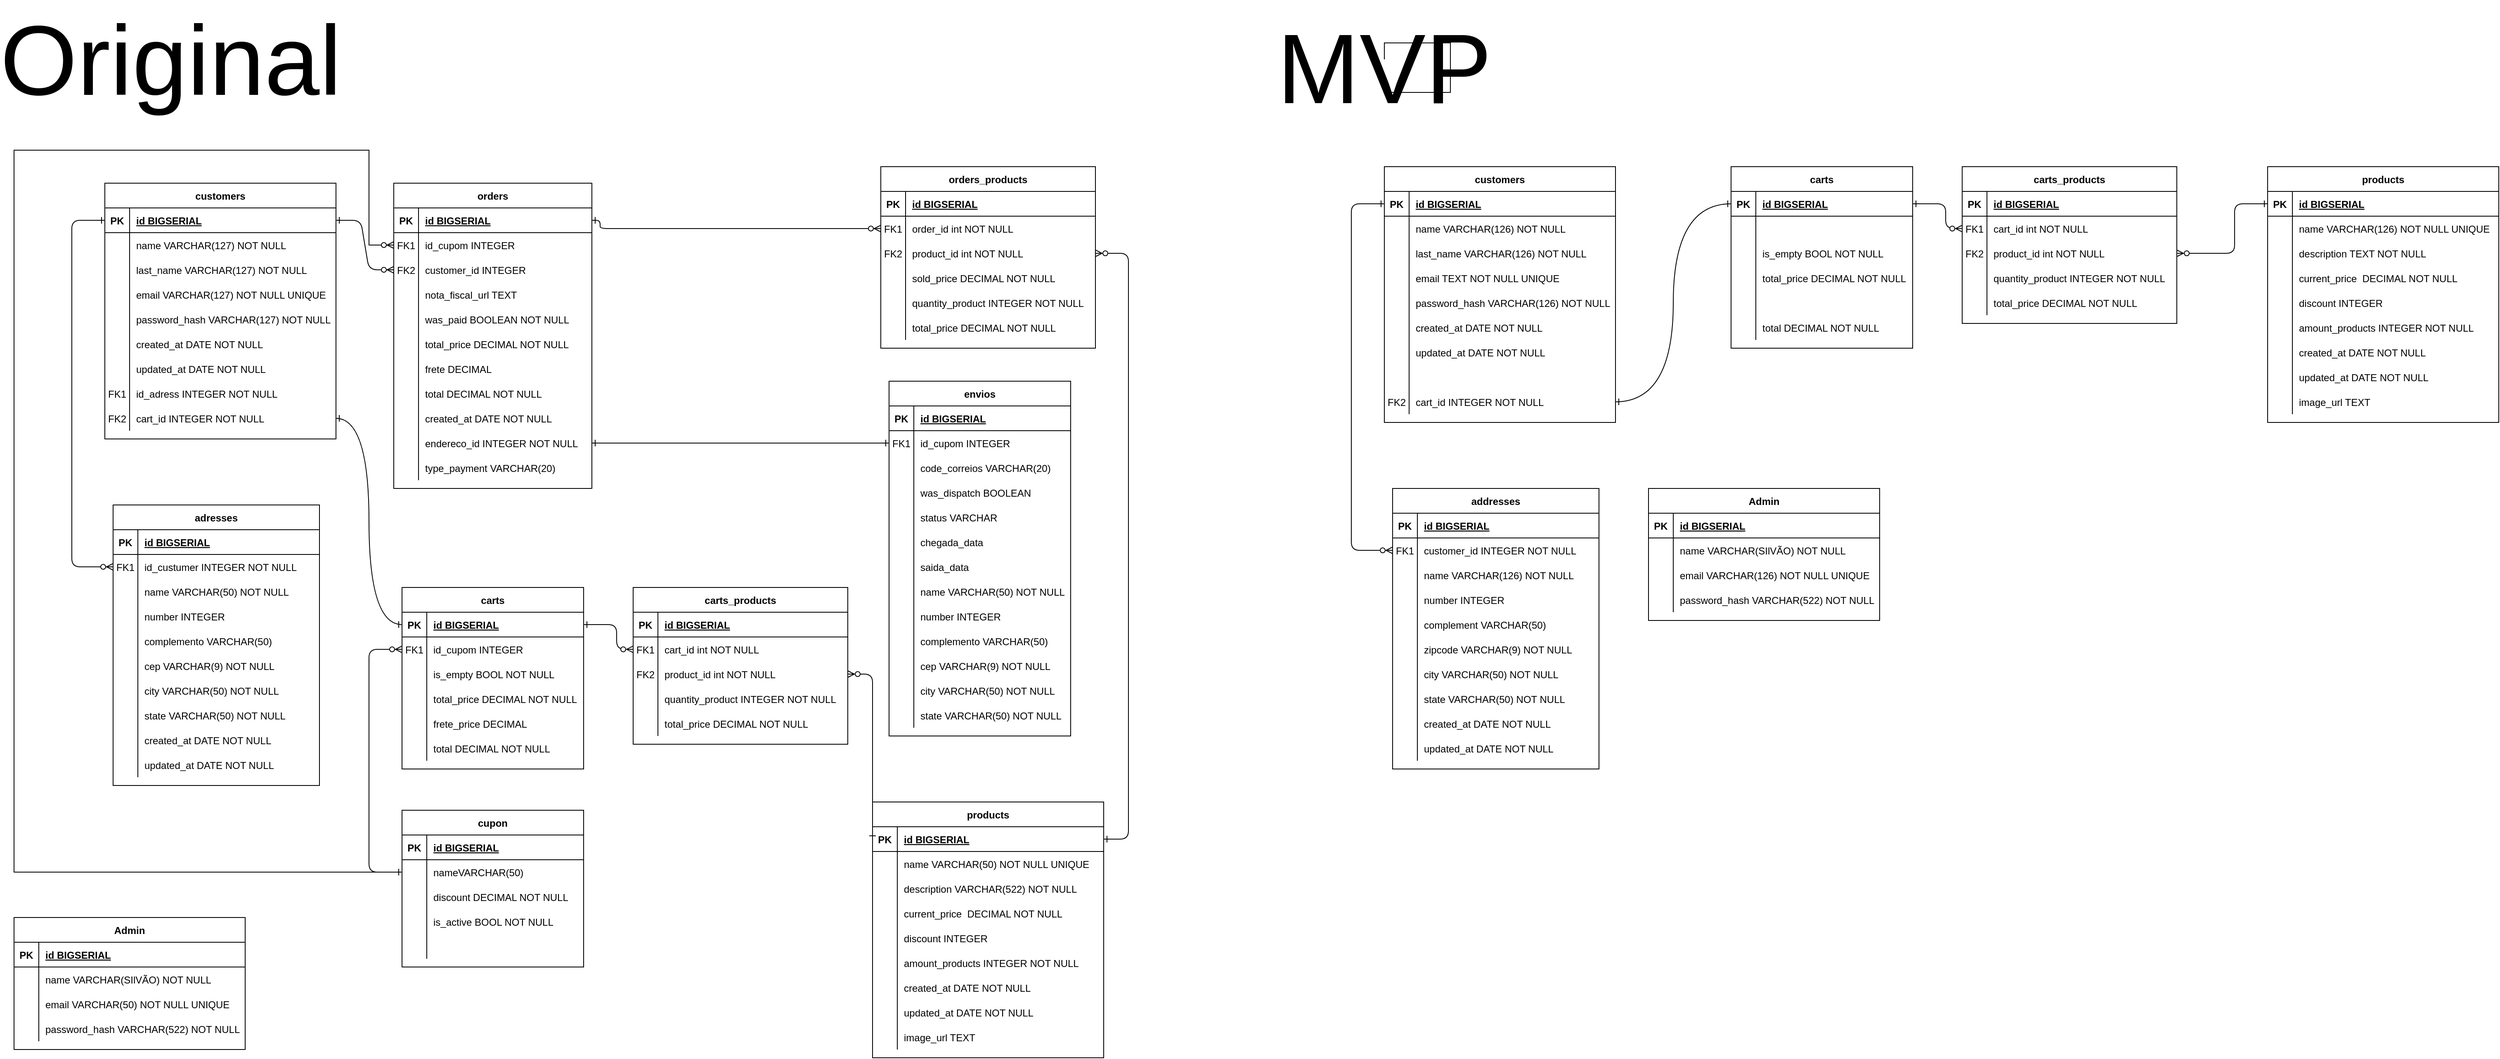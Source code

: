 <mxfile version="14.8.5" type="github">
  <diagram id="R2lEEEUBdFMjLlhIrx00" name="Page-1">
    <mxGraphModel dx="1847" dy="1939" grid="1" gridSize="10" guides="1" tooltips="1" connect="1" arrows="1" fold="1" page="1" pageScale="1" pageWidth="1654" pageHeight="1169" math="0" shadow="0" extFonts="Permanent Marker^https://fonts.googleapis.com/css?family=Permanent+Marker">
      <root>
        <mxCell id="0" />
        <mxCell id="1" parent="0" />
        <mxCell id="C-vyLk0tnHw3VtMMgP7b-1" value="" style="edgeStyle=entityRelationEdgeStyle;endArrow=ERzeroToMany;startArrow=ERone;endFill=1;startFill=0;exitX=1;exitY=0.5;exitDx=0;exitDy=0;entryX=0;entryY=0.5;entryDx=0;entryDy=0;" parent="1" source="XlrQRALpURYt6hvUXeuU-14" target="XlrQRALpURYt6hvUXeuU-234" edge="1">
          <mxGeometry width="100" height="100" relative="1" as="geometry">
            <mxPoint x="520" y="110" as="sourcePoint" />
            <mxPoint x="650" y="145" as="targetPoint" />
          </mxGeometry>
        </mxCell>
        <mxCell id="C-vyLk0tnHw3VtMMgP7b-12" value="" style="endArrow=ERzeroToMany;startArrow=ERone;endFill=1;startFill=0;edgeStyle=elbowEdgeStyle;exitX=1;exitY=0.5;exitDx=0;exitDy=0;entryX=1;entryY=0.5;entryDx=0;entryDy=0;" parent="1" source="C-vyLk0tnHw3VtMMgP7b-14" target="XlrQRALpURYt6hvUXeuU-194" edge="1">
          <mxGeometry width="100" height="100" relative="1" as="geometry">
            <mxPoint x="700" y="70" as="sourcePoint" />
            <mxPoint x="840" y="270" as="targetPoint" />
            <Array as="points">
              <mxPoint x="1540" y="310" />
              <mxPoint x="1560" y="300" />
              <mxPoint x="1290" y="150" />
              <mxPoint x="720" y="-75" />
              <mxPoint x="700" y="-100" />
              <mxPoint x="720" y="-130" />
              <mxPoint x="730" y="40" />
            </Array>
          </mxGeometry>
        </mxCell>
        <mxCell id="C-vyLk0tnHw3VtMMgP7b-13" value="products" style="shape=table;startSize=30;container=1;collapsible=1;childLayout=tableLayout;fixedRows=1;rowLines=0;fontStyle=1;align=center;resizeLast=1;" parent="1" vertex="1">
          <mxGeometry x="1230" y="820" width="280" height="310" as="geometry">
            <mxRectangle x="450" y="400" width="80" height="30" as="alternateBounds" />
          </mxGeometry>
        </mxCell>
        <mxCell id="C-vyLk0tnHw3VtMMgP7b-14" value="" style="shape=partialRectangle;collapsible=0;dropTarget=0;pointerEvents=0;fillColor=none;points=[[0,0.5],[1,0.5]];portConstraint=eastwest;top=0;left=0;right=0;bottom=1;" parent="C-vyLk0tnHw3VtMMgP7b-13" vertex="1">
          <mxGeometry y="30" width="280" height="30" as="geometry" />
        </mxCell>
        <mxCell id="C-vyLk0tnHw3VtMMgP7b-15" value="PK" style="shape=partialRectangle;overflow=hidden;connectable=0;fillColor=none;top=0;left=0;bottom=0;right=0;fontStyle=1;" parent="C-vyLk0tnHw3VtMMgP7b-14" vertex="1">
          <mxGeometry width="30" height="30" as="geometry" />
        </mxCell>
        <mxCell id="C-vyLk0tnHw3VtMMgP7b-16" value="id BIGSERIAL" style="shape=partialRectangle;overflow=hidden;connectable=0;fillColor=none;top=0;left=0;bottom=0;right=0;align=left;spacingLeft=6;fontStyle=5;" parent="C-vyLk0tnHw3VtMMgP7b-14" vertex="1">
          <mxGeometry x="30" width="250" height="30" as="geometry" />
        </mxCell>
        <mxCell id="C-vyLk0tnHw3VtMMgP7b-17" value="" style="shape=partialRectangle;collapsible=0;dropTarget=0;pointerEvents=0;fillColor=none;points=[[0,0.5],[1,0.5]];portConstraint=eastwest;top=0;left=0;right=0;bottom=0;" parent="C-vyLk0tnHw3VtMMgP7b-13" vertex="1">
          <mxGeometry y="60" width="280" height="30" as="geometry" />
        </mxCell>
        <mxCell id="C-vyLk0tnHw3VtMMgP7b-18" value="" style="shape=partialRectangle;overflow=hidden;connectable=0;fillColor=none;top=0;left=0;bottom=0;right=0;" parent="C-vyLk0tnHw3VtMMgP7b-17" vertex="1">
          <mxGeometry width="30" height="30" as="geometry" />
        </mxCell>
        <mxCell id="C-vyLk0tnHw3VtMMgP7b-19" value="name VARCHAR(50) NOT NULL UNIQUE" style="shape=partialRectangle;overflow=hidden;connectable=0;fillColor=none;top=0;left=0;bottom=0;right=0;align=left;spacingLeft=6;" parent="C-vyLk0tnHw3VtMMgP7b-17" vertex="1">
          <mxGeometry x="30" width="250" height="30" as="geometry" />
        </mxCell>
        <mxCell id="XlrQRALpURYt6hvUXeuU-103" value="" style="shape=partialRectangle;collapsible=0;dropTarget=0;pointerEvents=0;fillColor=none;points=[[0,0.5],[1,0.5]];portConstraint=eastwest;top=0;left=0;right=0;bottom=0;" parent="C-vyLk0tnHw3VtMMgP7b-13" vertex="1">
          <mxGeometry y="90" width="280" height="30" as="geometry" />
        </mxCell>
        <mxCell id="XlrQRALpURYt6hvUXeuU-104" value="" style="shape=partialRectangle;overflow=hidden;connectable=0;fillColor=none;top=0;left=0;bottom=0;right=0;" parent="XlrQRALpURYt6hvUXeuU-103" vertex="1">
          <mxGeometry width="30" height="30" as="geometry" />
        </mxCell>
        <mxCell id="XlrQRALpURYt6hvUXeuU-105" value="description VARCHAR(522) NOT NULL" style="shape=partialRectangle;overflow=hidden;connectable=0;fillColor=none;top=0;left=0;bottom=0;right=0;align=left;spacingLeft=6;" parent="XlrQRALpURYt6hvUXeuU-103" vertex="1">
          <mxGeometry x="30" width="250" height="30" as="geometry" />
        </mxCell>
        <mxCell id="XlrQRALpURYt6hvUXeuU-171" value="" style="shape=partialRectangle;collapsible=0;dropTarget=0;pointerEvents=0;fillColor=none;points=[[0,0.5],[1,0.5]];portConstraint=eastwest;top=0;left=0;right=0;bottom=0;" parent="C-vyLk0tnHw3VtMMgP7b-13" vertex="1">
          <mxGeometry y="120" width="280" height="30" as="geometry" />
        </mxCell>
        <mxCell id="XlrQRALpURYt6hvUXeuU-172" value="" style="shape=partialRectangle;overflow=hidden;connectable=0;fillColor=none;top=0;left=0;bottom=0;right=0;" parent="XlrQRALpURYt6hvUXeuU-171" vertex="1">
          <mxGeometry width="30" height="30" as="geometry" />
        </mxCell>
        <mxCell id="XlrQRALpURYt6hvUXeuU-173" value="current_price  DECIMAL NOT NULL" style="shape=partialRectangle;overflow=hidden;connectable=0;fillColor=none;top=0;left=0;bottom=0;right=0;align=left;spacingLeft=6;" parent="XlrQRALpURYt6hvUXeuU-171" vertex="1">
          <mxGeometry x="30" width="250" height="30" as="geometry" />
        </mxCell>
        <mxCell id="XlrQRALpURYt6hvUXeuU-184" style="shape=partialRectangle;collapsible=0;dropTarget=0;pointerEvents=0;fillColor=none;points=[[0,0.5],[1,0.5]];portConstraint=eastwest;top=0;left=0;right=0;bottom=0;" parent="C-vyLk0tnHw3VtMMgP7b-13" vertex="1">
          <mxGeometry y="150" width="280" height="30" as="geometry" />
        </mxCell>
        <mxCell id="XlrQRALpURYt6hvUXeuU-185" style="shape=partialRectangle;overflow=hidden;connectable=0;fillColor=none;top=0;left=0;bottom=0;right=0;" parent="XlrQRALpURYt6hvUXeuU-184" vertex="1">
          <mxGeometry width="30" height="30" as="geometry" />
        </mxCell>
        <mxCell id="XlrQRALpURYt6hvUXeuU-186" value="discount INTEGER " style="shape=partialRectangle;overflow=hidden;connectable=0;fillColor=none;top=0;left=0;bottom=0;right=0;align=left;spacingLeft=6;" parent="XlrQRALpURYt6hvUXeuU-184" vertex="1">
          <mxGeometry x="30" width="250" height="30" as="geometry" />
        </mxCell>
        <mxCell id="XlrQRALpURYt6hvUXeuU-174" value="" style="shape=partialRectangle;collapsible=0;dropTarget=0;pointerEvents=0;fillColor=none;points=[[0,0.5],[1,0.5]];portConstraint=eastwest;top=0;left=0;right=0;bottom=0;" parent="C-vyLk0tnHw3VtMMgP7b-13" vertex="1">
          <mxGeometry y="180" width="280" height="30" as="geometry" />
        </mxCell>
        <mxCell id="XlrQRALpURYt6hvUXeuU-175" value="" style="shape=partialRectangle;overflow=hidden;connectable=0;fillColor=none;top=0;left=0;bottom=0;right=0;" parent="XlrQRALpURYt6hvUXeuU-174" vertex="1">
          <mxGeometry width="30" height="30" as="geometry" />
        </mxCell>
        <mxCell id="XlrQRALpURYt6hvUXeuU-176" value="amount_products INTEGER NOT NULL" style="shape=partialRectangle;overflow=hidden;connectable=0;fillColor=none;top=0;left=0;bottom=0;right=0;align=left;spacingLeft=6;" parent="XlrQRALpURYt6hvUXeuU-174" vertex="1">
          <mxGeometry x="30" width="250" height="30" as="geometry" />
        </mxCell>
        <mxCell id="XlrQRALpURYt6hvUXeuU-106" value="" style="shape=partialRectangle;collapsible=0;dropTarget=0;pointerEvents=0;fillColor=none;points=[[0,0.5],[1,0.5]];portConstraint=eastwest;top=0;left=0;right=0;bottom=0;" parent="C-vyLk0tnHw3VtMMgP7b-13" vertex="1">
          <mxGeometry y="210" width="280" height="30" as="geometry" />
        </mxCell>
        <mxCell id="XlrQRALpURYt6hvUXeuU-107" value="" style="shape=partialRectangle;overflow=hidden;connectable=0;fillColor=none;top=0;left=0;bottom=0;right=0;" parent="XlrQRALpURYt6hvUXeuU-106" vertex="1">
          <mxGeometry width="30" height="30" as="geometry" />
        </mxCell>
        <mxCell id="XlrQRALpURYt6hvUXeuU-108" value="created_at DATE NOT NULL" style="shape=partialRectangle;overflow=hidden;connectable=0;fillColor=none;top=0;left=0;bottom=0;right=0;align=left;spacingLeft=6;" parent="XlrQRALpURYt6hvUXeuU-106" vertex="1">
          <mxGeometry x="30" width="250" height="30" as="geometry" />
        </mxCell>
        <mxCell id="C-vyLk0tnHw3VtMMgP7b-20" value="" style="shape=partialRectangle;collapsible=0;dropTarget=0;pointerEvents=0;fillColor=none;points=[[0,0.5],[1,0.5]];portConstraint=eastwest;top=0;left=0;right=0;bottom=0;" parent="C-vyLk0tnHw3VtMMgP7b-13" vertex="1">
          <mxGeometry y="240" width="280" height="30" as="geometry" />
        </mxCell>
        <mxCell id="C-vyLk0tnHw3VtMMgP7b-21" value="" style="shape=partialRectangle;overflow=hidden;connectable=0;fillColor=none;top=0;left=0;bottom=0;right=0;" parent="C-vyLk0tnHw3VtMMgP7b-20" vertex="1">
          <mxGeometry width="30" height="30" as="geometry" />
        </mxCell>
        <mxCell id="C-vyLk0tnHw3VtMMgP7b-22" value="updated_at DATE NOT NULL" style="shape=partialRectangle;overflow=hidden;connectable=0;fillColor=none;top=0;left=0;bottom=0;right=0;align=left;spacingLeft=6;" parent="C-vyLk0tnHw3VtMMgP7b-20" vertex="1">
          <mxGeometry x="30" width="250" height="30" as="geometry" />
        </mxCell>
        <mxCell id="TyfV1jpPnuRvUsvOsFz--67" value="" style="shape=partialRectangle;collapsible=0;dropTarget=0;pointerEvents=0;fillColor=none;points=[[0,0.5],[1,0.5]];portConstraint=eastwest;top=0;left=0;right=0;bottom=0;" parent="C-vyLk0tnHw3VtMMgP7b-13" vertex="1">
          <mxGeometry y="270" width="280" height="30" as="geometry" />
        </mxCell>
        <mxCell id="TyfV1jpPnuRvUsvOsFz--68" value="" style="shape=partialRectangle;overflow=hidden;connectable=0;fillColor=none;top=0;left=0;bottom=0;right=0;" parent="TyfV1jpPnuRvUsvOsFz--67" vertex="1">
          <mxGeometry width="30" height="30" as="geometry" />
        </mxCell>
        <mxCell id="TyfV1jpPnuRvUsvOsFz--69" value="image_url TEXT" style="shape=partialRectangle;overflow=hidden;connectable=0;fillColor=none;top=0;left=0;bottom=0;right=0;align=left;spacingLeft=6;" parent="TyfV1jpPnuRvUsvOsFz--67" vertex="1">
          <mxGeometry x="30" width="250" height="30" as="geometry" />
        </mxCell>
        <mxCell id="XlrQRALpURYt6hvUXeuU-13" value="customers" style="shape=table;startSize=30;container=1;collapsible=1;childLayout=tableLayout;fixedRows=1;rowLines=0;fontStyle=1;align=center;resizeLast=1;" parent="1" vertex="1">
          <mxGeometry x="300" y="70" width="280" height="310" as="geometry">
            <mxRectangle x="100" y="80" width="60" height="30" as="alternateBounds" />
          </mxGeometry>
        </mxCell>
        <mxCell id="XlrQRALpURYt6hvUXeuU-14" value="" style="shape=partialRectangle;collapsible=0;dropTarget=0;pointerEvents=0;fillColor=none;points=[[0,0.5],[1,0.5]];portConstraint=eastwest;top=0;left=0;right=0;bottom=1;" parent="XlrQRALpURYt6hvUXeuU-13" vertex="1">
          <mxGeometry y="30" width="280" height="30" as="geometry" />
        </mxCell>
        <mxCell id="XlrQRALpURYt6hvUXeuU-15" value="PK" style="shape=partialRectangle;overflow=hidden;connectable=0;fillColor=none;top=0;left=0;bottom=0;right=0;fontStyle=1;" parent="XlrQRALpURYt6hvUXeuU-14" vertex="1">
          <mxGeometry width="30" height="30" as="geometry" />
        </mxCell>
        <mxCell id="XlrQRALpURYt6hvUXeuU-16" value="id BIGSERIAL" style="shape=partialRectangle;overflow=hidden;connectable=0;fillColor=none;top=0;left=0;bottom=0;right=0;align=left;spacingLeft=6;fontStyle=5;" parent="XlrQRALpURYt6hvUXeuU-14" vertex="1">
          <mxGeometry x="30" width="250" height="30" as="geometry" />
        </mxCell>
        <mxCell id="XlrQRALpURYt6hvUXeuU-17" value="" style="shape=partialRectangle;collapsible=0;dropTarget=0;pointerEvents=0;fillColor=none;points=[[0,0.5],[1,0.5]];portConstraint=eastwest;top=0;left=0;right=0;bottom=0;" parent="XlrQRALpURYt6hvUXeuU-13" vertex="1">
          <mxGeometry y="60" width="280" height="30" as="geometry" />
        </mxCell>
        <mxCell id="XlrQRALpURYt6hvUXeuU-18" value="" style="shape=partialRectangle;overflow=hidden;connectable=0;fillColor=none;top=0;left=0;bottom=0;right=0;" parent="XlrQRALpURYt6hvUXeuU-17" vertex="1">
          <mxGeometry width="30" height="30" as="geometry" />
        </mxCell>
        <mxCell id="XlrQRALpURYt6hvUXeuU-19" value="name VARCHAR(127) NOT NULL" style="shape=partialRectangle;overflow=hidden;connectable=0;fillColor=none;top=0;left=0;bottom=0;right=0;align=left;spacingLeft=6;" parent="XlrQRALpURYt6hvUXeuU-17" vertex="1">
          <mxGeometry x="30" width="250" height="30" as="geometry" />
        </mxCell>
        <mxCell id="XlrQRALpURYt6hvUXeuU-20" value="" style="shape=partialRectangle;collapsible=0;dropTarget=0;pointerEvents=0;fillColor=none;points=[[0,0.5],[1,0.5]];portConstraint=eastwest;top=0;left=0;right=0;bottom=0;" parent="XlrQRALpURYt6hvUXeuU-13" vertex="1">
          <mxGeometry y="90" width="280" height="30" as="geometry" />
        </mxCell>
        <mxCell id="XlrQRALpURYt6hvUXeuU-21" value="" style="shape=partialRectangle;overflow=hidden;connectable=0;fillColor=none;top=0;left=0;bottom=0;right=0;" parent="XlrQRALpURYt6hvUXeuU-20" vertex="1">
          <mxGeometry width="30" height="30" as="geometry" />
        </mxCell>
        <mxCell id="XlrQRALpURYt6hvUXeuU-22" value="last_name VARCHAR(127) NOT NULL" style="shape=partialRectangle;overflow=hidden;connectable=0;fillColor=none;top=0;left=0;bottom=0;right=0;align=left;spacingLeft=6;" parent="XlrQRALpURYt6hvUXeuU-20" vertex="1">
          <mxGeometry x="30" width="250" height="30" as="geometry" />
        </mxCell>
        <mxCell id="XlrQRALpURYt6hvUXeuU-154" value="" style="shape=partialRectangle;collapsible=0;dropTarget=0;pointerEvents=0;fillColor=none;points=[[0,0.5],[1,0.5]];portConstraint=eastwest;top=0;left=0;right=0;bottom=0;" parent="XlrQRALpURYt6hvUXeuU-13" vertex="1">
          <mxGeometry y="120" width="280" height="30" as="geometry" />
        </mxCell>
        <mxCell id="XlrQRALpURYt6hvUXeuU-155" value="" style="shape=partialRectangle;overflow=hidden;connectable=0;fillColor=none;top=0;left=0;bottom=0;right=0;" parent="XlrQRALpURYt6hvUXeuU-154" vertex="1">
          <mxGeometry width="30" height="30" as="geometry" />
        </mxCell>
        <mxCell id="XlrQRALpURYt6hvUXeuU-156" value="email VARCHAR(127) NOT NULL UNIQUE" style="shape=partialRectangle;overflow=hidden;connectable=0;fillColor=none;top=0;left=0;bottom=0;right=0;align=left;spacingLeft=6;" parent="XlrQRALpURYt6hvUXeuU-154" vertex="1">
          <mxGeometry x="30" width="250" height="30" as="geometry" />
        </mxCell>
        <mxCell id="XlrQRALpURYt6hvUXeuU-67" value="" style="shape=partialRectangle;collapsible=0;dropTarget=0;pointerEvents=0;fillColor=none;points=[[0,0.5],[1,0.5]];portConstraint=eastwest;top=0;left=0;right=0;bottom=0;" parent="XlrQRALpURYt6hvUXeuU-13" vertex="1">
          <mxGeometry y="150" width="280" height="30" as="geometry" />
        </mxCell>
        <mxCell id="XlrQRALpURYt6hvUXeuU-68" value="" style="shape=partialRectangle;overflow=hidden;connectable=0;fillColor=none;top=0;left=0;bottom=0;right=0;" parent="XlrQRALpURYt6hvUXeuU-67" vertex="1">
          <mxGeometry width="30" height="30" as="geometry" />
        </mxCell>
        <mxCell id="XlrQRALpURYt6hvUXeuU-69" value="password_hash VARCHAR(127) NOT NULL" style="shape=partialRectangle;overflow=hidden;connectable=0;fillColor=none;top=0;left=0;bottom=0;right=0;align=left;spacingLeft=6;" parent="XlrQRALpURYt6hvUXeuU-67" vertex="1">
          <mxGeometry x="30" width="250" height="30" as="geometry" />
        </mxCell>
        <mxCell id="XlrQRALpURYt6hvUXeuU-157" value="" style="shape=partialRectangle;collapsible=0;dropTarget=0;pointerEvents=0;fillColor=none;points=[[0,0.5],[1,0.5]];portConstraint=eastwest;top=0;left=0;right=0;bottom=0;" parent="XlrQRALpURYt6hvUXeuU-13" vertex="1">
          <mxGeometry y="180" width="280" height="30" as="geometry" />
        </mxCell>
        <mxCell id="XlrQRALpURYt6hvUXeuU-158" value="" style="shape=partialRectangle;overflow=hidden;connectable=0;fillColor=none;top=0;left=0;bottom=0;right=0;" parent="XlrQRALpURYt6hvUXeuU-157" vertex="1">
          <mxGeometry width="30" height="30" as="geometry" />
        </mxCell>
        <mxCell id="XlrQRALpURYt6hvUXeuU-159" value="created_at DATE NOT NULL" style="shape=partialRectangle;overflow=hidden;connectable=0;fillColor=none;top=0;left=0;bottom=0;right=0;align=left;spacingLeft=6;" parent="XlrQRALpURYt6hvUXeuU-157" vertex="1">
          <mxGeometry x="30" width="250" height="30" as="geometry" />
        </mxCell>
        <mxCell id="XlrQRALpURYt6hvUXeuU-281" value="" style="shape=partialRectangle;collapsible=0;dropTarget=0;pointerEvents=0;fillColor=none;points=[[0,0.5],[1,0.5]];portConstraint=eastwest;top=0;left=0;right=0;bottom=0;" parent="XlrQRALpURYt6hvUXeuU-13" vertex="1">
          <mxGeometry y="210" width="280" height="30" as="geometry" />
        </mxCell>
        <mxCell id="XlrQRALpURYt6hvUXeuU-282" value="" style="shape=partialRectangle;overflow=hidden;connectable=0;fillColor=none;top=0;left=0;bottom=0;right=0;" parent="XlrQRALpURYt6hvUXeuU-281" vertex="1">
          <mxGeometry width="30" height="30" as="geometry" />
        </mxCell>
        <mxCell id="XlrQRALpURYt6hvUXeuU-283" value="updated_at DATE NOT NULL" style="shape=partialRectangle;overflow=hidden;connectable=0;fillColor=none;top=0;left=0;bottom=0;right=0;align=left;spacingLeft=6;" parent="XlrQRALpURYt6hvUXeuU-281" vertex="1">
          <mxGeometry x="30" width="250" height="30" as="geometry" />
        </mxCell>
        <mxCell id="XlrQRALpURYt6hvUXeuU-70" value="" style="shape=partialRectangle;collapsible=0;dropTarget=0;pointerEvents=0;fillColor=none;points=[[0,0.5],[1,0.5]];portConstraint=eastwest;top=0;left=0;right=0;bottom=0;" parent="XlrQRALpURYt6hvUXeuU-13" vertex="1">
          <mxGeometry y="240" width="280" height="30" as="geometry" />
        </mxCell>
        <mxCell id="XlrQRALpURYt6hvUXeuU-71" value="FK1" style="shape=partialRectangle;overflow=hidden;connectable=0;fillColor=none;top=0;left=0;bottom=0;right=0;" parent="XlrQRALpURYt6hvUXeuU-70" vertex="1">
          <mxGeometry width="30" height="30" as="geometry" />
        </mxCell>
        <mxCell id="XlrQRALpURYt6hvUXeuU-72" value="id_adress INTEGER NOT NULL" style="shape=partialRectangle;overflow=hidden;connectable=0;fillColor=none;top=0;left=0;bottom=0;right=0;align=left;spacingLeft=6;" parent="XlrQRALpURYt6hvUXeuU-70" vertex="1">
          <mxGeometry x="30" width="250" height="30" as="geometry" />
        </mxCell>
        <mxCell id="XlrQRALpURYt6hvUXeuU-178" value="" style="shape=partialRectangle;collapsible=0;dropTarget=0;pointerEvents=0;fillColor=none;points=[[0,0.5],[1,0.5]];portConstraint=eastwest;top=0;left=0;right=0;bottom=0;" parent="XlrQRALpURYt6hvUXeuU-13" vertex="1">
          <mxGeometry y="270" width="280" height="30" as="geometry" />
        </mxCell>
        <mxCell id="XlrQRALpURYt6hvUXeuU-179" value="FK2" style="shape=partialRectangle;overflow=hidden;connectable=0;fillColor=none;top=0;left=0;bottom=0;right=0;" parent="XlrQRALpURYt6hvUXeuU-178" vertex="1">
          <mxGeometry width="30" height="30" as="geometry" />
        </mxCell>
        <mxCell id="XlrQRALpURYt6hvUXeuU-180" value="cart_id INTEGER NOT NULL" style="shape=partialRectangle;overflow=hidden;connectable=0;fillColor=none;top=0;left=0;bottom=0;right=0;align=left;spacingLeft=6;" parent="XlrQRALpURYt6hvUXeuU-178" vertex="1">
          <mxGeometry x="30" width="250" height="30" as="geometry" />
        </mxCell>
        <mxCell id="XlrQRALpURYt6hvUXeuU-73" value="adresses" style="shape=table;startSize=30;container=1;collapsible=1;childLayout=tableLayout;fixedRows=1;rowLines=0;fontStyle=1;align=center;resizeLast=1;" parent="1" vertex="1">
          <mxGeometry x="310" y="460" width="250" height="340" as="geometry" />
        </mxCell>
        <mxCell id="XlrQRALpURYt6hvUXeuU-74" value="" style="shape=partialRectangle;collapsible=0;dropTarget=0;pointerEvents=0;fillColor=none;points=[[0,0.5],[1,0.5]];portConstraint=eastwest;top=0;left=0;right=0;bottom=1;" parent="XlrQRALpURYt6hvUXeuU-73" vertex="1">
          <mxGeometry y="30" width="250" height="30" as="geometry" />
        </mxCell>
        <mxCell id="XlrQRALpURYt6hvUXeuU-75" value="PK" style="shape=partialRectangle;overflow=hidden;connectable=0;fillColor=none;top=0;left=0;bottom=0;right=0;fontStyle=1;" parent="XlrQRALpURYt6hvUXeuU-74" vertex="1">
          <mxGeometry width="30" height="30" as="geometry" />
        </mxCell>
        <mxCell id="XlrQRALpURYt6hvUXeuU-76" value="id BIGSERIAL" style="shape=partialRectangle;overflow=hidden;connectable=0;fillColor=none;top=0;left=0;bottom=0;right=0;align=left;spacingLeft=6;fontStyle=5;" parent="XlrQRALpURYt6hvUXeuU-74" vertex="1">
          <mxGeometry x="30" width="220" height="30" as="geometry" />
        </mxCell>
        <mxCell id="TyfV1jpPnuRvUsvOsFz--29" value="" style="shape=partialRectangle;collapsible=0;dropTarget=0;pointerEvents=0;fillColor=none;points=[[0,0.5],[1,0.5]];portConstraint=eastwest;top=0;left=0;right=0;bottom=0;" parent="XlrQRALpURYt6hvUXeuU-73" vertex="1">
          <mxGeometry y="60" width="250" height="30" as="geometry" />
        </mxCell>
        <mxCell id="TyfV1jpPnuRvUsvOsFz--30" value="FK1" style="shape=partialRectangle;overflow=hidden;connectable=0;fillColor=none;top=0;left=0;bottom=0;right=0;" parent="TyfV1jpPnuRvUsvOsFz--29" vertex="1">
          <mxGeometry width="30" height="30" as="geometry" />
        </mxCell>
        <mxCell id="TyfV1jpPnuRvUsvOsFz--31" value="id_custumer INTEGER NOT NULL" style="shape=partialRectangle;overflow=hidden;connectable=0;fillColor=none;top=0;left=0;bottom=0;right=0;align=left;spacingLeft=6;" parent="TyfV1jpPnuRvUsvOsFz--29" vertex="1">
          <mxGeometry x="30" width="220" height="30" as="geometry" />
        </mxCell>
        <mxCell id="XlrQRALpURYt6hvUXeuU-77" value="" style="shape=partialRectangle;collapsible=0;dropTarget=0;pointerEvents=0;fillColor=none;points=[[0,0.5],[1,0.5]];portConstraint=eastwest;top=0;left=0;right=0;bottom=0;" parent="XlrQRALpURYt6hvUXeuU-73" vertex="1">
          <mxGeometry y="90" width="250" height="30" as="geometry" />
        </mxCell>
        <mxCell id="XlrQRALpURYt6hvUXeuU-78" value="" style="shape=partialRectangle;overflow=hidden;connectable=0;fillColor=none;top=0;left=0;bottom=0;right=0;" parent="XlrQRALpURYt6hvUXeuU-77" vertex="1">
          <mxGeometry width="30" height="30" as="geometry" />
        </mxCell>
        <mxCell id="XlrQRALpURYt6hvUXeuU-79" value="name VARCHAR(50) NOT NULL" style="shape=partialRectangle;overflow=hidden;connectable=0;fillColor=none;top=0;left=0;bottom=0;right=0;align=left;spacingLeft=6;" parent="XlrQRALpURYt6hvUXeuU-77" vertex="1">
          <mxGeometry x="30" width="220" height="30" as="geometry" />
        </mxCell>
        <mxCell id="XlrQRALpURYt6hvUXeuU-80" value="" style="shape=partialRectangle;collapsible=0;dropTarget=0;pointerEvents=0;fillColor=none;points=[[0,0.5],[1,0.5]];portConstraint=eastwest;top=0;left=0;right=0;bottom=0;" parent="XlrQRALpURYt6hvUXeuU-73" vertex="1">
          <mxGeometry y="120" width="250" height="30" as="geometry" />
        </mxCell>
        <mxCell id="XlrQRALpURYt6hvUXeuU-81" value="" style="shape=partialRectangle;overflow=hidden;connectable=0;fillColor=none;top=0;left=0;bottom=0;right=0;" parent="XlrQRALpURYt6hvUXeuU-80" vertex="1">
          <mxGeometry width="30" height="30" as="geometry" />
        </mxCell>
        <mxCell id="XlrQRALpURYt6hvUXeuU-82" value="number INTEGER" style="shape=partialRectangle;overflow=hidden;connectable=0;fillColor=none;top=0;left=0;bottom=0;right=0;align=left;spacingLeft=6;" parent="XlrQRALpURYt6hvUXeuU-80" vertex="1">
          <mxGeometry x="30" width="220" height="30" as="geometry" />
        </mxCell>
        <mxCell id="XlrQRALpURYt6hvUXeuU-86" value="" style="shape=partialRectangle;collapsible=0;dropTarget=0;pointerEvents=0;fillColor=none;points=[[0,0.5],[1,0.5]];portConstraint=eastwest;top=0;left=0;right=0;bottom=0;" parent="XlrQRALpURYt6hvUXeuU-73" vertex="1">
          <mxGeometry y="150" width="250" height="30" as="geometry" />
        </mxCell>
        <mxCell id="XlrQRALpURYt6hvUXeuU-87" value="" style="shape=partialRectangle;overflow=hidden;connectable=0;fillColor=none;top=0;left=0;bottom=0;right=0;" parent="XlrQRALpURYt6hvUXeuU-86" vertex="1">
          <mxGeometry width="30" height="30" as="geometry" />
        </mxCell>
        <mxCell id="XlrQRALpURYt6hvUXeuU-88" value="complemento VARCHAR(50)" style="shape=partialRectangle;overflow=hidden;connectable=0;fillColor=none;top=0;left=0;bottom=0;right=0;align=left;spacingLeft=6;" parent="XlrQRALpURYt6hvUXeuU-86" vertex="1">
          <mxGeometry x="30" width="220" height="30" as="geometry" />
        </mxCell>
        <mxCell id="XlrQRALpURYt6hvUXeuU-89" value="" style="shape=partialRectangle;collapsible=0;dropTarget=0;pointerEvents=0;fillColor=none;points=[[0,0.5],[1,0.5]];portConstraint=eastwest;top=0;left=0;right=0;bottom=0;" parent="XlrQRALpURYt6hvUXeuU-73" vertex="1">
          <mxGeometry y="180" width="250" height="30" as="geometry" />
        </mxCell>
        <mxCell id="XlrQRALpURYt6hvUXeuU-90" value="" style="shape=partialRectangle;overflow=hidden;connectable=0;fillColor=none;top=0;left=0;bottom=0;right=0;" parent="XlrQRALpURYt6hvUXeuU-89" vertex="1">
          <mxGeometry width="30" height="30" as="geometry" />
        </mxCell>
        <mxCell id="XlrQRALpURYt6hvUXeuU-91" value="cep VARCHAR(9) NOT NULL" style="shape=partialRectangle;overflow=hidden;connectable=0;fillColor=none;top=0;left=0;bottom=0;right=0;align=left;spacingLeft=6;" parent="XlrQRALpURYt6hvUXeuU-89" vertex="1">
          <mxGeometry x="30" width="220" height="30" as="geometry" />
        </mxCell>
        <mxCell id="XlrQRALpURYt6hvUXeuU-92" value="" style="shape=partialRectangle;collapsible=0;dropTarget=0;pointerEvents=0;fillColor=none;points=[[0,0.5],[1,0.5]];portConstraint=eastwest;top=0;left=0;right=0;bottom=0;" parent="XlrQRALpURYt6hvUXeuU-73" vertex="1">
          <mxGeometry y="210" width="250" height="30" as="geometry" />
        </mxCell>
        <mxCell id="XlrQRALpURYt6hvUXeuU-93" value="" style="shape=partialRectangle;overflow=hidden;connectable=0;fillColor=none;top=0;left=0;bottom=0;right=0;" parent="XlrQRALpURYt6hvUXeuU-92" vertex="1">
          <mxGeometry width="30" height="30" as="geometry" />
        </mxCell>
        <mxCell id="XlrQRALpURYt6hvUXeuU-94" value="city VARCHAR(50) NOT NULL" style="shape=partialRectangle;overflow=hidden;connectable=0;fillColor=none;top=0;left=0;bottom=0;right=0;align=left;spacingLeft=6;" parent="XlrQRALpURYt6hvUXeuU-92" vertex="1">
          <mxGeometry x="30" width="220" height="30" as="geometry" />
        </mxCell>
        <mxCell id="XlrQRALpURYt6hvUXeuU-163" value="" style="shape=partialRectangle;collapsible=0;dropTarget=0;pointerEvents=0;fillColor=none;points=[[0,0.5],[1,0.5]];portConstraint=eastwest;top=0;left=0;right=0;bottom=0;" parent="XlrQRALpURYt6hvUXeuU-73" vertex="1">
          <mxGeometry y="240" width="250" height="30" as="geometry" />
        </mxCell>
        <mxCell id="XlrQRALpURYt6hvUXeuU-164" value="" style="shape=partialRectangle;overflow=hidden;connectable=0;fillColor=none;top=0;left=0;bottom=0;right=0;" parent="XlrQRALpURYt6hvUXeuU-163" vertex="1">
          <mxGeometry width="30" height="30" as="geometry" />
        </mxCell>
        <mxCell id="XlrQRALpURYt6hvUXeuU-165" value="state VARCHAR(50) NOT NULL" style="shape=partialRectangle;overflow=hidden;connectable=0;fillColor=none;top=0;left=0;bottom=0;right=0;align=left;spacingLeft=6;" parent="XlrQRALpURYt6hvUXeuU-163" vertex="1">
          <mxGeometry x="30" width="220" height="30" as="geometry" />
        </mxCell>
        <mxCell id="XlrQRALpURYt6hvUXeuU-166" value="" style="shape=partialRectangle;collapsible=0;dropTarget=0;pointerEvents=0;fillColor=none;points=[[0,0.5],[1,0.5]];portConstraint=eastwest;top=0;left=0;right=0;bottom=0;" parent="XlrQRALpURYt6hvUXeuU-73" vertex="1">
          <mxGeometry y="270" width="250" height="30" as="geometry" />
        </mxCell>
        <mxCell id="XlrQRALpURYt6hvUXeuU-167" value="" style="shape=partialRectangle;overflow=hidden;connectable=0;fillColor=none;top=0;left=0;bottom=0;right=0;" parent="XlrQRALpURYt6hvUXeuU-166" vertex="1">
          <mxGeometry width="30" height="30" as="geometry" />
        </mxCell>
        <mxCell id="XlrQRALpURYt6hvUXeuU-168" value="created_at DATE NOT NULL" style="shape=partialRectangle;overflow=hidden;connectable=0;fillColor=none;top=0;left=0;bottom=0;right=0;align=left;spacingLeft=6;" parent="XlrQRALpURYt6hvUXeuU-166" vertex="1">
          <mxGeometry x="30" width="220" height="30" as="geometry" />
        </mxCell>
        <mxCell id="XlrQRALpURYt6hvUXeuU-83" value="" style="shape=partialRectangle;collapsible=0;dropTarget=0;pointerEvents=0;fillColor=none;points=[[0,0.5],[1,0.5]];portConstraint=eastwest;top=0;left=0;right=0;bottom=0;" parent="XlrQRALpURYt6hvUXeuU-73" vertex="1">
          <mxGeometry y="300" width="250" height="30" as="geometry" />
        </mxCell>
        <mxCell id="XlrQRALpURYt6hvUXeuU-84" value="" style="shape=partialRectangle;overflow=hidden;connectable=0;fillColor=none;top=0;left=0;bottom=0;right=0;" parent="XlrQRALpURYt6hvUXeuU-83" vertex="1">
          <mxGeometry width="30" height="30" as="geometry" />
        </mxCell>
        <mxCell id="XlrQRALpURYt6hvUXeuU-85" value="updated_at DATE NOT NULL" style="shape=partialRectangle;overflow=hidden;connectable=0;fillColor=none;top=0;left=0;bottom=0;right=0;align=left;spacingLeft=6;" parent="XlrQRALpURYt6hvUXeuU-83" vertex="1">
          <mxGeometry x="30" width="220" height="30" as="geometry" />
        </mxCell>
        <mxCell id="XlrQRALpURYt6hvUXeuU-98" value="" style="edgeStyle=elbowEdgeStyle;endArrow=ERone;startArrow=ERzeroToMany;endFill=0;startFill=1;entryX=0;entryY=0.5;entryDx=0;entryDy=0;exitX=0;exitY=0.5;exitDx=0;exitDy=0;elbow=vertical;" parent="1" source="TyfV1jpPnuRvUsvOsFz--29" target="XlrQRALpURYt6hvUXeuU-14" edge="1">
          <mxGeometry width="100" height="100" relative="1" as="geometry">
            <mxPoint x="210" y="370" as="sourcePoint" />
            <mxPoint x="280" y="240" as="targetPoint" />
            <Array as="points">
              <mxPoint x="260" y="310" />
            </Array>
          </mxGeometry>
        </mxCell>
        <mxCell id="XlrQRALpURYt6hvUXeuU-187" value="orders_products" style="shape=table;startSize=30;container=1;collapsible=1;childLayout=tableLayout;fixedRows=1;rowLines=0;fontStyle=1;align=center;resizeLast=1;" parent="1" vertex="1">
          <mxGeometry x="1240" y="50" width="260" height="220" as="geometry" />
        </mxCell>
        <mxCell id="XlrQRALpURYt6hvUXeuU-188" value="" style="shape=partialRectangle;collapsible=0;dropTarget=0;pointerEvents=0;fillColor=none;points=[[0,0.5],[1,0.5]];portConstraint=eastwest;top=0;left=0;right=0;bottom=1;" parent="XlrQRALpURYt6hvUXeuU-187" vertex="1">
          <mxGeometry y="30" width="260" height="30" as="geometry" />
        </mxCell>
        <mxCell id="XlrQRALpURYt6hvUXeuU-189" value="PK" style="shape=partialRectangle;overflow=hidden;connectable=0;fillColor=none;top=0;left=0;bottom=0;right=0;fontStyle=1;" parent="XlrQRALpURYt6hvUXeuU-188" vertex="1">
          <mxGeometry width="30" height="30" as="geometry" />
        </mxCell>
        <mxCell id="XlrQRALpURYt6hvUXeuU-190" value="id BIGSERIAL" style="shape=partialRectangle;overflow=hidden;connectable=0;fillColor=none;top=0;left=0;bottom=0;right=0;align=left;spacingLeft=6;fontStyle=5;" parent="XlrQRALpURYt6hvUXeuU-188" vertex="1">
          <mxGeometry x="30" width="230" height="30" as="geometry" />
        </mxCell>
        <mxCell id="XlrQRALpURYt6hvUXeuU-191" value="" style="shape=partialRectangle;collapsible=0;dropTarget=0;pointerEvents=0;fillColor=none;points=[[0,0.5],[1,0.5]];portConstraint=eastwest;top=0;left=0;right=0;bottom=0;" parent="XlrQRALpURYt6hvUXeuU-187" vertex="1">
          <mxGeometry y="60" width="260" height="30" as="geometry" />
        </mxCell>
        <mxCell id="XlrQRALpURYt6hvUXeuU-192" value="FK1" style="shape=partialRectangle;overflow=hidden;connectable=0;fillColor=none;top=0;left=0;bottom=0;right=0;" parent="XlrQRALpURYt6hvUXeuU-191" vertex="1">
          <mxGeometry width="30" height="30" as="geometry" />
        </mxCell>
        <mxCell id="XlrQRALpURYt6hvUXeuU-193" value="order_id int NOT NULL" style="shape=partialRectangle;overflow=hidden;connectable=0;fillColor=none;top=0;left=0;bottom=0;right=0;align=left;spacingLeft=6;" parent="XlrQRALpURYt6hvUXeuU-191" vertex="1">
          <mxGeometry x="30" width="230" height="30" as="geometry" />
        </mxCell>
        <mxCell id="XlrQRALpURYt6hvUXeuU-194" value="" style="shape=partialRectangle;collapsible=0;dropTarget=0;pointerEvents=0;fillColor=none;points=[[0,0.5],[1,0.5]];portConstraint=eastwest;top=0;left=0;right=0;bottom=0;" parent="XlrQRALpURYt6hvUXeuU-187" vertex="1">
          <mxGeometry y="90" width="260" height="30" as="geometry" />
        </mxCell>
        <mxCell id="XlrQRALpURYt6hvUXeuU-195" value="FK2" style="shape=partialRectangle;overflow=hidden;connectable=0;fillColor=none;top=0;left=0;bottom=0;right=0;" parent="XlrQRALpURYt6hvUXeuU-194" vertex="1">
          <mxGeometry width="30" height="30" as="geometry" />
        </mxCell>
        <mxCell id="XlrQRALpURYt6hvUXeuU-196" value="product_id int NOT NULL" style="shape=partialRectangle;overflow=hidden;connectable=0;fillColor=none;top=0;left=0;bottom=0;right=0;align=left;spacingLeft=6;" parent="XlrQRALpURYt6hvUXeuU-194" vertex="1">
          <mxGeometry x="30" width="230" height="30" as="geometry" />
        </mxCell>
        <mxCell id="XlrQRALpURYt6hvUXeuU-216" value="" style="shape=partialRectangle;collapsible=0;dropTarget=0;pointerEvents=0;fillColor=none;points=[[0,0.5],[1,0.5]];portConstraint=eastwest;top=0;left=0;right=0;bottom=0;" parent="XlrQRALpURYt6hvUXeuU-187" vertex="1">
          <mxGeometry y="120" width="260" height="30" as="geometry" />
        </mxCell>
        <mxCell id="XlrQRALpURYt6hvUXeuU-217" value="" style="shape=partialRectangle;overflow=hidden;connectable=0;fillColor=none;top=0;left=0;bottom=0;right=0;" parent="XlrQRALpURYt6hvUXeuU-216" vertex="1">
          <mxGeometry width="30" height="30" as="geometry" />
        </mxCell>
        <mxCell id="XlrQRALpURYt6hvUXeuU-218" value="sold_price DECIMAL NOT NULL" style="shape=partialRectangle;overflow=hidden;connectable=0;fillColor=none;top=0;left=0;bottom=0;right=0;align=left;spacingLeft=6;" parent="XlrQRALpURYt6hvUXeuU-216" vertex="1">
          <mxGeometry x="30" width="230" height="30" as="geometry" />
        </mxCell>
        <mxCell id="XlrQRALpURYt6hvUXeuU-222" style="shape=partialRectangle;collapsible=0;dropTarget=0;pointerEvents=0;fillColor=none;points=[[0,0.5],[1,0.5]];portConstraint=eastwest;top=0;left=0;right=0;bottom=0;" parent="XlrQRALpURYt6hvUXeuU-187" vertex="1">
          <mxGeometry y="150" width="260" height="30" as="geometry" />
        </mxCell>
        <mxCell id="XlrQRALpURYt6hvUXeuU-223" style="shape=partialRectangle;overflow=hidden;connectable=0;fillColor=none;top=0;left=0;bottom=0;right=0;" parent="XlrQRALpURYt6hvUXeuU-222" vertex="1">
          <mxGeometry width="30" height="30" as="geometry" />
        </mxCell>
        <mxCell id="XlrQRALpURYt6hvUXeuU-224" value="quantity_product INTEGER NOT NULL" style="shape=partialRectangle;overflow=hidden;connectable=0;fillColor=none;top=0;left=0;bottom=0;right=0;align=left;spacingLeft=6;" parent="XlrQRALpURYt6hvUXeuU-222" vertex="1">
          <mxGeometry x="30" width="230" height="30" as="geometry" />
        </mxCell>
        <mxCell id="XlrQRALpURYt6hvUXeuU-227" style="shape=partialRectangle;collapsible=0;dropTarget=0;pointerEvents=0;fillColor=none;points=[[0,0.5],[1,0.5]];portConstraint=eastwest;top=0;left=0;right=0;bottom=0;" parent="XlrQRALpURYt6hvUXeuU-187" vertex="1">
          <mxGeometry y="180" width="260" height="30" as="geometry" />
        </mxCell>
        <mxCell id="XlrQRALpURYt6hvUXeuU-228" style="shape=partialRectangle;overflow=hidden;connectable=0;fillColor=none;top=0;left=0;bottom=0;right=0;" parent="XlrQRALpURYt6hvUXeuU-227" vertex="1">
          <mxGeometry width="30" height="30" as="geometry" />
        </mxCell>
        <mxCell id="XlrQRALpURYt6hvUXeuU-229" value="total_price DECIMAL NOT NULL" style="shape=partialRectangle;overflow=hidden;connectable=0;fillColor=none;top=0;left=0;bottom=0;right=0;align=left;spacingLeft=6;" parent="XlrQRALpURYt6hvUXeuU-227" vertex="1">
          <mxGeometry x="30" width="230" height="30" as="geometry" />
        </mxCell>
        <mxCell id="XlrQRALpURYt6hvUXeuU-206" value="orders" style="shape=table;startSize=30;container=1;collapsible=1;childLayout=tableLayout;fixedRows=1;rowLines=0;fontStyle=1;align=center;resizeLast=1;" parent="1" vertex="1">
          <mxGeometry x="650" y="70" width="240" height="370" as="geometry" />
        </mxCell>
        <mxCell id="XlrQRALpURYt6hvUXeuU-207" value="" style="shape=partialRectangle;collapsible=0;dropTarget=0;pointerEvents=0;fillColor=none;points=[[0,0.5],[1,0.5]];portConstraint=eastwest;top=0;left=0;right=0;bottom=1;" parent="XlrQRALpURYt6hvUXeuU-206" vertex="1">
          <mxGeometry y="30" width="240" height="30" as="geometry" />
        </mxCell>
        <mxCell id="XlrQRALpURYt6hvUXeuU-208" value="PK" style="shape=partialRectangle;overflow=hidden;connectable=0;fillColor=none;top=0;left=0;bottom=0;right=0;fontStyle=1;" parent="XlrQRALpURYt6hvUXeuU-207" vertex="1">
          <mxGeometry width="30" height="30" as="geometry" />
        </mxCell>
        <mxCell id="XlrQRALpURYt6hvUXeuU-209" value="id BIGSERIAL" style="shape=partialRectangle;overflow=hidden;connectable=0;fillColor=none;top=0;left=0;bottom=0;right=0;align=left;spacingLeft=6;fontStyle=5;" parent="XlrQRALpURYt6hvUXeuU-207" vertex="1">
          <mxGeometry x="30" width="210" height="30" as="geometry" />
        </mxCell>
        <mxCell id="XlrQRALpURYt6hvUXeuU-197" value="" style="shape=partialRectangle;collapsible=0;dropTarget=0;pointerEvents=0;fillColor=none;points=[[0,0.5],[1,0.5]];portConstraint=eastwest;top=0;left=0;right=0;bottom=0;" parent="XlrQRALpURYt6hvUXeuU-206" vertex="1">
          <mxGeometry y="60" width="240" height="30" as="geometry" />
        </mxCell>
        <mxCell id="XlrQRALpURYt6hvUXeuU-198" value="FK1" style="shape=partialRectangle;overflow=hidden;connectable=0;fillColor=none;top=0;left=0;bottom=0;right=0;" parent="XlrQRALpURYt6hvUXeuU-197" vertex="1">
          <mxGeometry width="30" height="30" as="geometry" />
        </mxCell>
        <mxCell id="XlrQRALpURYt6hvUXeuU-199" value="id_cupom INTEGER " style="shape=partialRectangle;overflow=hidden;connectable=0;fillColor=none;top=0;left=0;bottom=0;right=0;align=left;spacingLeft=6;" parent="XlrQRALpURYt6hvUXeuU-197" vertex="1">
          <mxGeometry x="30" width="210" height="30" as="geometry" />
        </mxCell>
        <mxCell id="XlrQRALpURYt6hvUXeuU-234" style="shape=partialRectangle;collapsible=0;dropTarget=0;pointerEvents=0;fillColor=none;points=[[0,0.5],[1,0.5]];portConstraint=eastwest;top=0;left=0;right=0;bottom=0;" parent="XlrQRALpURYt6hvUXeuU-206" vertex="1">
          <mxGeometry y="90" width="240" height="30" as="geometry" />
        </mxCell>
        <mxCell id="XlrQRALpURYt6hvUXeuU-235" value="FK2" style="shape=partialRectangle;overflow=hidden;connectable=0;fillColor=none;top=0;left=0;bottom=0;right=0;" parent="XlrQRALpURYt6hvUXeuU-234" vertex="1">
          <mxGeometry width="30" height="30" as="geometry" />
        </mxCell>
        <mxCell id="XlrQRALpURYt6hvUXeuU-236" value="customer_id INTEGER" style="shape=partialRectangle;overflow=hidden;connectable=0;fillColor=none;top=0;left=0;bottom=0;right=0;align=left;spacingLeft=6;" parent="XlrQRALpURYt6hvUXeuU-234" vertex="1">
          <mxGeometry x="30" width="210" height="30" as="geometry" />
        </mxCell>
        <mxCell id="XlrQRALpURYt6hvUXeuU-294" style="shape=partialRectangle;collapsible=0;dropTarget=0;pointerEvents=0;fillColor=none;points=[[0,0.5],[1,0.5]];portConstraint=eastwest;top=0;left=0;right=0;bottom=0;" parent="XlrQRALpURYt6hvUXeuU-206" vertex="1">
          <mxGeometry y="120" width="240" height="30" as="geometry" />
        </mxCell>
        <mxCell id="XlrQRALpURYt6hvUXeuU-295" style="shape=partialRectangle;overflow=hidden;connectable=0;fillColor=none;top=0;left=0;bottom=0;right=0;" parent="XlrQRALpURYt6hvUXeuU-294" vertex="1">
          <mxGeometry width="30" height="30" as="geometry" />
        </mxCell>
        <mxCell id="XlrQRALpURYt6hvUXeuU-296" value="nota_fiscal_url TEXT" style="shape=partialRectangle;overflow=hidden;connectable=0;fillColor=none;top=0;left=0;bottom=0;right=0;align=left;spacingLeft=6;" parent="XlrQRALpURYt6hvUXeuU-294" vertex="1">
          <mxGeometry x="30" width="210" height="30" as="geometry" />
        </mxCell>
        <mxCell id="XlrQRALpURYt6hvUXeuU-291" style="shape=partialRectangle;collapsible=0;dropTarget=0;pointerEvents=0;fillColor=none;points=[[0,0.5],[1,0.5]];portConstraint=eastwest;top=0;left=0;right=0;bottom=0;" parent="XlrQRALpURYt6hvUXeuU-206" vertex="1">
          <mxGeometry y="150" width="240" height="30" as="geometry" />
        </mxCell>
        <mxCell id="XlrQRALpURYt6hvUXeuU-292" style="shape=partialRectangle;overflow=hidden;connectable=0;fillColor=none;top=0;left=0;bottom=0;right=0;" parent="XlrQRALpURYt6hvUXeuU-291" vertex="1">
          <mxGeometry width="30" height="30" as="geometry" />
        </mxCell>
        <mxCell id="XlrQRALpURYt6hvUXeuU-293" value="was_paid BOOLEAN NOT NULL" style="shape=partialRectangle;overflow=hidden;connectable=0;fillColor=none;top=0;left=0;bottom=0;right=0;align=left;spacingLeft=6;" parent="XlrQRALpURYt6hvUXeuU-291" vertex="1">
          <mxGeometry x="30" width="210" height="30" as="geometry" />
        </mxCell>
        <mxCell id="XlrQRALpURYt6hvUXeuU-213" value="" style="shape=partialRectangle;collapsible=0;dropTarget=0;pointerEvents=0;fillColor=none;points=[[0,0.5],[1,0.5]];portConstraint=eastwest;top=0;left=0;right=0;bottom=0;" parent="XlrQRALpURYt6hvUXeuU-206" vertex="1">
          <mxGeometry y="180" width="240" height="30" as="geometry" />
        </mxCell>
        <mxCell id="XlrQRALpURYt6hvUXeuU-214" value="" style="shape=partialRectangle;overflow=hidden;connectable=0;fillColor=none;top=0;left=0;bottom=0;right=0;" parent="XlrQRALpURYt6hvUXeuU-213" vertex="1">
          <mxGeometry width="30" height="30" as="geometry" />
        </mxCell>
        <mxCell id="XlrQRALpURYt6hvUXeuU-215" value="total_price DECIMAL NOT NULL" style="shape=partialRectangle;overflow=hidden;connectable=0;fillColor=none;top=0;left=0;bottom=0;right=0;align=left;spacingLeft=6;" parent="XlrQRALpURYt6hvUXeuU-213" vertex="1">
          <mxGeometry x="30" width="210" height="30" as="geometry" />
        </mxCell>
        <mxCell id="XlrQRALpURYt6hvUXeuU-231" style="shape=partialRectangle;collapsible=0;dropTarget=0;pointerEvents=0;fillColor=none;points=[[0,0.5],[1,0.5]];portConstraint=eastwest;top=0;left=0;right=0;bottom=0;" parent="XlrQRALpURYt6hvUXeuU-206" vertex="1">
          <mxGeometry y="210" width="240" height="30" as="geometry" />
        </mxCell>
        <mxCell id="XlrQRALpURYt6hvUXeuU-232" style="shape=partialRectangle;overflow=hidden;connectable=0;fillColor=none;top=0;left=0;bottom=0;right=0;" parent="XlrQRALpURYt6hvUXeuU-231" vertex="1">
          <mxGeometry width="30" height="30" as="geometry" />
        </mxCell>
        <mxCell id="XlrQRALpURYt6hvUXeuU-233" value="frete DECIMAL " style="shape=partialRectangle;overflow=hidden;connectable=0;fillColor=none;top=0;left=0;bottom=0;right=0;align=left;spacingLeft=6;" parent="XlrQRALpURYt6hvUXeuU-231" vertex="1">
          <mxGeometry x="30" width="210" height="30" as="geometry" />
        </mxCell>
        <mxCell id="XlrQRALpURYt6hvUXeuU-240" style="shape=partialRectangle;collapsible=0;dropTarget=0;pointerEvents=0;fillColor=none;points=[[0,0.5],[1,0.5]];portConstraint=eastwest;top=0;left=0;right=0;bottom=0;" parent="XlrQRALpURYt6hvUXeuU-206" vertex="1">
          <mxGeometry y="240" width="240" height="30" as="geometry" />
        </mxCell>
        <mxCell id="XlrQRALpURYt6hvUXeuU-241" style="shape=partialRectangle;overflow=hidden;connectable=0;fillColor=none;top=0;left=0;bottom=0;right=0;" parent="XlrQRALpURYt6hvUXeuU-240" vertex="1">
          <mxGeometry width="30" height="30" as="geometry" />
        </mxCell>
        <mxCell id="XlrQRALpURYt6hvUXeuU-242" value="total DECIMAL NOT NULL" style="shape=partialRectangle;overflow=hidden;connectable=0;fillColor=none;top=0;left=0;bottom=0;right=0;align=left;spacingLeft=6;" parent="XlrQRALpURYt6hvUXeuU-240" vertex="1">
          <mxGeometry x="30" width="210" height="30" as="geometry" />
        </mxCell>
        <mxCell id="a2wfx25EqOyHVA865YUJ-2" style="shape=partialRectangle;collapsible=0;dropTarget=0;pointerEvents=0;fillColor=none;points=[[0,0.5],[1,0.5]];portConstraint=eastwest;top=0;left=0;right=0;bottom=0;" parent="XlrQRALpURYt6hvUXeuU-206" vertex="1">
          <mxGeometry y="270" width="240" height="30" as="geometry" />
        </mxCell>
        <mxCell id="a2wfx25EqOyHVA865YUJ-3" style="shape=partialRectangle;overflow=hidden;connectable=0;fillColor=none;top=0;left=0;bottom=0;right=0;" parent="a2wfx25EqOyHVA865YUJ-2" vertex="1">
          <mxGeometry width="30" height="30" as="geometry" />
        </mxCell>
        <mxCell id="a2wfx25EqOyHVA865YUJ-4" value="created_at DATE NOT NULL" style="shape=partialRectangle;overflow=hidden;connectable=0;fillColor=none;top=0;left=0;bottom=0;right=0;align=left;spacingLeft=6;" parent="a2wfx25EqOyHVA865YUJ-2" vertex="1">
          <mxGeometry x="30" width="210" height="30" as="geometry" />
        </mxCell>
        <mxCell id="TyfV1jpPnuRvUsvOsFz--71" style="shape=partialRectangle;collapsible=0;dropTarget=0;pointerEvents=0;fillColor=none;points=[[0,0.5],[1,0.5]];portConstraint=eastwest;top=0;left=0;right=0;bottom=0;" parent="XlrQRALpURYt6hvUXeuU-206" vertex="1">
          <mxGeometry y="300" width="240" height="30" as="geometry" />
        </mxCell>
        <mxCell id="TyfV1jpPnuRvUsvOsFz--72" style="shape=partialRectangle;overflow=hidden;connectable=0;fillColor=none;top=0;left=0;bottom=0;right=0;" parent="TyfV1jpPnuRvUsvOsFz--71" vertex="1">
          <mxGeometry width="30" height="30" as="geometry" />
        </mxCell>
        <mxCell id="TyfV1jpPnuRvUsvOsFz--73" value="endereco_id INTEGER NOT NULL" style="shape=partialRectangle;overflow=hidden;connectable=0;fillColor=none;top=0;left=0;bottom=0;right=0;align=left;spacingLeft=6;" parent="TyfV1jpPnuRvUsvOsFz--71" vertex="1">
          <mxGeometry x="30" width="210" height="30" as="geometry" />
        </mxCell>
        <mxCell id="TyfV1jpPnuRvUsvOsFz--96" style="shape=partialRectangle;collapsible=0;dropTarget=0;pointerEvents=0;fillColor=none;points=[[0,0.5],[1,0.5]];portConstraint=eastwest;top=0;left=0;right=0;bottom=0;" parent="XlrQRALpURYt6hvUXeuU-206" vertex="1">
          <mxGeometry y="330" width="240" height="30" as="geometry" />
        </mxCell>
        <mxCell id="TyfV1jpPnuRvUsvOsFz--97" style="shape=partialRectangle;overflow=hidden;connectable=0;fillColor=none;top=0;left=0;bottom=0;right=0;" parent="TyfV1jpPnuRvUsvOsFz--96" vertex="1">
          <mxGeometry width="30" height="30" as="geometry" />
        </mxCell>
        <mxCell id="TyfV1jpPnuRvUsvOsFz--98" value="type_payment VARCHAR(20)" style="shape=partialRectangle;overflow=hidden;connectable=0;fillColor=none;top=0;left=0;bottom=0;right=0;align=left;spacingLeft=6;" parent="TyfV1jpPnuRvUsvOsFz--96" vertex="1">
          <mxGeometry x="30" width="210" height="30" as="geometry" />
        </mxCell>
        <mxCell id="XlrQRALpURYt6hvUXeuU-226" value="" style="endArrow=ERzeroToMany;startArrow=ERone;endFill=1;startFill=0;edgeStyle=elbowEdgeStyle;exitX=1;exitY=0.5;exitDx=0;exitDy=0;entryX=0;entryY=0.5;entryDx=0;entryDy=0;" parent="1" source="XlrQRALpURYt6hvUXeuU-207" target="XlrQRALpURYt6hvUXeuU-191" edge="1">
          <mxGeometry width="100" height="100" relative="1" as="geometry">
            <mxPoint x="817" y="260" as="sourcePoint" />
            <mxPoint x="747" y="320" as="targetPoint" />
            <Array as="points">
              <mxPoint x="900" y="120" />
              <mxPoint x="217" y="70" />
              <mxPoint x="197" y="45" />
              <mxPoint x="217" y="15" />
              <mxPoint x="227" y="185" />
            </Array>
          </mxGeometry>
        </mxCell>
        <mxCell id="XlrQRALpURYt6hvUXeuU-243" value="carts_products" style="shape=table;startSize=30;container=1;collapsible=1;childLayout=tableLayout;fixedRows=1;rowLines=0;fontStyle=1;align=center;resizeLast=1;" parent="1" vertex="1">
          <mxGeometry x="940" y="560" width="260" height="190" as="geometry" />
        </mxCell>
        <mxCell id="XlrQRALpURYt6hvUXeuU-244" value="" style="shape=partialRectangle;collapsible=0;dropTarget=0;pointerEvents=0;fillColor=none;points=[[0,0.5],[1,0.5]];portConstraint=eastwest;top=0;left=0;right=0;bottom=1;" parent="XlrQRALpURYt6hvUXeuU-243" vertex="1">
          <mxGeometry y="30" width="260" height="30" as="geometry" />
        </mxCell>
        <mxCell id="XlrQRALpURYt6hvUXeuU-245" value="PK" style="shape=partialRectangle;overflow=hidden;connectable=0;fillColor=none;top=0;left=0;bottom=0;right=0;fontStyle=1;" parent="XlrQRALpURYt6hvUXeuU-244" vertex="1">
          <mxGeometry width="30" height="30" as="geometry" />
        </mxCell>
        <mxCell id="XlrQRALpURYt6hvUXeuU-246" value="id BIGSERIAL" style="shape=partialRectangle;overflow=hidden;connectable=0;fillColor=none;top=0;left=0;bottom=0;right=0;align=left;spacingLeft=6;fontStyle=5;" parent="XlrQRALpURYt6hvUXeuU-244" vertex="1">
          <mxGeometry x="30" width="230" height="30" as="geometry" />
        </mxCell>
        <mxCell id="XlrQRALpURYt6hvUXeuU-247" value="" style="shape=partialRectangle;collapsible=0;dropTarget=0;pointerEvents=0;fillColor=none;points=[[0,0.5],[1,0.5]];portConstraint=eastwest;top=0;left=0;right=0;bottom=0;" parent="XlrQRALpURYt6hvUXeuU-243" vertex="1">
          <mxGeometry y="60" width="260" height="30" as="geometry" />
        </mxCell>
        <mxCell id="XlrQRALpURYt6hvUXeuU-248" value="FK1" style="shape=partialRectangle;overflow=hidden;connectable=0;fillColor=none;top=0;left=0;bottom=0;right=0;" parent="XlrQRALpURYt6hvUXeuU-247" vertex="1">
          <mxGeometry width="30" height="30" as="geometry" />
        </mxCell>
        <mxCell id="XlrQRALpURYt6hvUXeuU-249" value="cart_id int NOT NULL" style="shape=partialRectangle;overflow=hidden;connectable=0;fillColor=none;top=0;left=0;bottom=0;right=0;align=left;spacingLeft=6;" parent="XlrQRALpURYt6hvUXeuU-247" vertex="1">
          <mxGeometry x="30" width="230" height="30" as="geometry" />
        </mxCell>
        <mxCell id="XlrQRALpURYt6hvUXeuU-250" value="" style="shape=partialRectangle;collapsible=0;dropTarget=0;pointerEvents=0;fillColor=none;points=[[0,0.5],[1,0.5]];portConstraint=eastwest;top=0;left=0;right=0;bottom=0;" parent="XlrQRALpURYt6hvUXeuU-243" vertex="1">
          <mxGeometry y="90" width="260" height="30" as="geometry" />
        </mxCell>
        <mxCell id="XlrQRALpURYt6hvUXeuU-251" value="FK2" style="shape=partialRectangle;overflow=hidden;connectable=0;fillColor=none;top=0;left=0;bottom=0;right=0;" parent="XlrQRALpURYt6hvUXeuU-250" vertex="1">
          <mxGeometry width="30" height="30" as="geometry" />
        </mxCell>
        <mxCell id="XlrQRALpURYt6hvUXeuU-252" value="product_id int NOT NULL" style="shape=partialRectangle;overflow=hidden;connectable=0;fillColor=none;top=0;left=0;bottom=0;right=0;align=left;spacingLeft=6;" parent="XlrQRALpURYt6hvUXeuU-250" vertex="1">
          <mxGeometry x="30" width="230" height="30" as="geometry" />
        </mxCell>
        <mxCell id="XlrQRALpURYt6hvUXeuU-256" style="shape=partialRectangle;collapsible=0;dropTarget=0;pointerEvents=0;fillColor=none;points=[[0,0.5],[1,0.5]];portConstraint=eastwest;top=0;left=0;right=0;bottom=0;" parent="XlrQRALpURYt6hvUXeuU-243" vertex="1">
          <mxGeometry y="120" width="260" height="30" as="geometry" />
        </mxCell>
        <mxCell id="XlrQRALpURYt6hvUXeuU-257" style="shape=partialRectangle;overflow=hidden;connectable=0;fillColor=none;top=0;left=0;bottom=0;right=0;" parent="XlrQRALpURYt6hvUXeuU-256" vertex="1">
          <mxGeometry width="30" height="30" as="geometry" />
        </mxCell>
        <mxCell id="XlrQRALpURYt6hvUXeuU-258" value="quantity_product INTEGER NOT NULL" style="shape=partialRectangle;overflow=hidden;connectable=0;fillColor=none;top=0;left=0;bottom=0;right=0;align=left;spacingLeft=6;" parent="XlrQRALpURYt6hvUXeuU-256" vertex="1">
          <mxGeometry x="30" width="230" height="30" as="geometry" />
        </mxCell>
        <mxCell id="XlrQRALpURYt6hvUXeuU-259" style="shape=partialRectangle;collapsible=0;dropTarget=0;pointerEvents=0;fillColor=none;points=[[0,0.5],[1,0.5]];portConstraint=eastwest;top=0;left=0;right=0;bottom=0;" parent="XlrQRALpURYt6hvUXeuU-243" vertex="1">
          <mxGeometry y="150" width="260" height="30" as="geometry" />
        </mxCell>
        <mxCell id="XlrQRALpURYt6hvUXeuU-260" style="shape=partialRectangle;overflow=hidden;connectable=0;fillColor=none;top=0;left=0;bottom=0;right=0;" parent="XlrQRALpURYt6hvUXeuU-259" vertex="1">
          <mxGeometry width="30" height="30" as="geometry" />
        </mxCell>
        <mxCell id="XlrQRALpURYt6hvUXeuU-261" value="total_price DECIMAL NOT NULL" style="shape=partialRectangle;overflow=hidden;connectable=0;fillColor=none;top=0;left=0;bottom=0;right=0;align=left;spacingLeft=6;" parent="XlrQRALpURYt6hvUXeuU-259" vertex="1">
          <mxGeometry x="30" width="230" height="30" as="geometry" />
        </mxCell>
        <mxCell id="XlrQRALpURYt6hvUXeuU-262" value="carts" style="shape=table;startSize=30;container=1;collapsible=1;childLayout=tableLayout;fixedRows=1;rowLines=0;fontStyle=1;align=center;resizeLast=1;" parent="1" vertex="1">
          <mxGeometry x="660" y="560" width="220" height="220" as="geometry" />
        </mxCell>
        <mxCell id="XlrQRALpURYt6hvUXeuU-263" value="" style="shape=partialRectangle;collapsible=0;dropTarget=0;pointerEvents=0;fillColor=none;points=[[0,0.5],[1,0.5]];portConstraint=eastwest;top=0;left=0;right=0;bottom=1;" parent="XlrQRALpURYt6hvUXeuU-262" vertex="1">
          <mxGeometry y="30" width="220" height="30" as="geometry" />
        </mxCell>
        <mxCell id="XlrQRALpURYt6hvUXeuU-264" value="PK" style="shape=partialRectangle;overflow=hidden;connectable=0;fillColor=none;top=0;left=0;bottom=0;right=0;fontStyle=1;" parent="XlrQRALpURYt6hvUXeuU-263" vertex="1">
          <mxGeometry width="30" height="30" as="geometry" />
        </mxCell>
        <mxCell id="XlrQRALpURYt6hvUXeuU-265" value="id BIGSERIAL" style="shape=partialRectangle;overflow=hidden;connectable=0;fillColor=none;top=0;left=0;bottom=0;right=0;align=left;spacingLeft=6;fontStyle=5;" parent="XlrQRALpURYt6hvUXeuU-263" vertex="1">
          <mxGeometry x="30" width="190" height="30" as="geometry" />
        </mxCell>
        <mxCell id="XlrQRALpURYt6hvUXeuU-266" value="" style="shape=partialRectangle;collapsible=0;dropTarget=0;pointerEvents=0;fillColor=none;points=[[0,0.5],[1,0.5]];portConstraint=eastwest;top=0;left=0;right=0;bottom=0;" parent="XlrQRALpURYt6hvUXeuU-262" vertex="1">
          <mxGeometry y="60" width="220" height="30" as="geometry" />
        </mxCell>
        <mxCell id="XlrQRALpURYt6hvUXeuU-267" value="FK1" style="shape=partialRectangle;overflow=hidden;connectable=0;fillColor=none;top=0;left=0;bottom=0;right=0;" parent="XlrQRALpURYt6hvUXeuU-266" vertex="1">
          <mxGeometry width="30" height="30" as="geometry" />
        </mxCell>
        <mxCell id="XlrQRALpURYt6hvUXeuU-268" value="id_cupom INTEGER " style="shape=partialRectangle;overflow=hidden;connectable=0;fillColor=none;top=0;left=0;bottom=0;right=0;align=left;spacingLeft=6;" parent="XlrQRALpURYt6hvUXeuU-266" vertex="1">
          <mxGeometry x="30" width="190" height="30" as="geometry" />
        </mxCell>
        <mxCell id="ugVy18vIbEXU1KHUpzND-4" style="shape=partialRectangle;collapsible=0;dropTarget=0;pointerEvents=0;fillColor=none;points=[[0,0.5],[1,0.5]];portConstraint=eastwest;top=0;left=0;right=0;bottom=0;" parent="XlrQRALpURYt6hvUXeuU-262" vertex="1">
          <mxGeometry y="90" width="220" height="30" as="geometry" />
        </mxCell>
        <mxCell id="ugVy18vIbEXU1KHUpzND-5" style="shape=partialRectangle;overflow=hidden;connectable=0;fillColor=none;top=0;left=0;bottom=0;right=0;" parent="ugVy18vIbEXU1KHUpzND-4" vertex="1">
          <mxGeometry width="30" height="30" as="geometry" />
        </mxCell>
        <mxCell id="ugVy18vIbEXU1KHUpzND-6" value="is_empty BOOL NOT NULL" style="shape=partialRectangle;overflow=hidden;connectable=0;fillColor=none;top=0;left=0;bottom=0;right=0;align=left;spacingLeft=6;" parent="ugVy18vIbEXU1KHUpzND-4" vertex="1">
          <mxGeometry x="30" width="190" height="30" as="geometry" />
        </mxCell>
        <mxCell id="XlrQRALpURYt6hvUXeuU-269" value="" style="shape=partialRectangle;collapsible=0;dropTarget=0;pointerEvents=0;fillColor=none;points=[[0,0.5],[1,0.5]];portConstraint=eastwest;top=0;left=0;right=0;bottom=0;" parent="XlrQRALpURYt6hvUXeuU-262" vertex="1">
          <mxGeometry y="120" width="220" height="30" as="geometry" />
        </mxCell>
        <mxCell id="XlrQRALpURYt6hvUXeuU-270" value="" style="shape=partialRectangle;overflow=hidden;connectable=0;fillColor=none;top=0;left=0;bottom=0;right=0;" parent="XlrQRALpURYt6hvUXeuU-269" vertex="1">
          <mxGeometry width="30" height="30" as="geometry" />
        </mxCell>
        <mxCell id="XlrQRALpURYt6hvUXeuU-271" value="total_price DECIMAL NOT NULL" style="shape=partialRectangle;overflow=hidden;connectable=0;fillColor=none;top=0;left=0;bottom=0;right=0;align=left;spacingLeft=6;" parent="XlrQRALpURYt6hvUXeuU-269" vertex="1">
          <mxGeometry x="30" width="190" height="30" as="geometry" />
        </mxCell>
        <mxCell id="XlrQRALpURYt6hvUXeuU-272" style="shape=partialRectangle;collapsible=0;dropTarget=0;pointerEvents=0;fillColor=none;points=[[0,0.5],[1,0.5]];portConstraint=eastwest;top=0;left=0;right=0;bottom=0;" parent="XlrQRALpURYt6hvUXeuU-262" vertex="1">
          <mxGeometry y="150" width="220" height="30" as="geometry" />
        </mxCell>
        <mxCell id="XlrQRALpURYt6hvUXeuU-273" style="shape=partialRectangle;overflow=hidden;connectable=0;fillColor=none;top=0;left=0;bottom=0;right=0;" parent="XlrQRALpURYt6hvUXeuU-272" vertex="1">
          <mxGeometry width="30" height="30" as="geometry" />
        </mxCell>
        <mxCell id="XlrQRALpURYt6hvUXeuU-274" value="frete_price DECIMAL " style="shape=partialRectangle;overflow=hidden;connectable=0;fillColor=none;top=0;left=0;bottom=0;right=0;align=left;spacingLeft=6;" parent="XlrQRALpURYt6hvUXeuU-272" vertex="1">
          <mxGeometry x="30" width="190" height="30" as="geometry" />
        </mxCell>
        <mxCell id="XlrQRALpURYt6hvUXeuU-275" style="shape=partialRectangle;collapsible=0;dropTarget=0;pointerEvents=0;fillColor=none;points=[[0,0.5],[1,0.5]];portConstraint=eastwest;top=0;left=0;right=0;bottom=0;" parent="XlrQRALpURYt6hvUXeuU-262" vertex="1">
          <mxGeometry y="180" width="220" height="30" as="geometry" />
        </mxCell>
        <mxCell id="XlrQRALpURYt6hvUXeuU-276" style="shape=partialRectangle;overflow=hidden;connectable=0;fillColor=none;top=0;left=0;bottom=0;right=0;" parent="XlrQRALpURYt6hvUXeuU-275" vertex="1">
          <mxGeometry width="30" height="30" as="geometry" />
        </mxCell>
        <mxCell id="XlrQRALpURYt6hvUXeuU-277" value="total DECIMAL NOT NULL" style="shape=partialRectangle;overflow=hidden;connectable=0;fillColor=none;top=0;left=0;bottom=0;right=0;align=left;spacingLeft=6;" parent="XlrQRALpURYt6hvUXeuU-275" vertex="1">
          <mxGeometry x="30" width="190" height="30" as="geometry" />
        </mxCell>
        <mxCell id="XlrQRALpURYt6hvUXeuU-285" value="" style="edgeStyle=orthogonalEdgeStyle;endArrow=ERone;startArrow=ERone;endFill=0;startFill=0;entryX=1;entryY=0.5;entryDx=0;entryDy=0;exitX=0;exitY=0.5;exitDx=0;exitDy=0;curved=1;" parent="1" source="XlrQRALpURYt6hvUXeuU-263" target="XlrQRALpURYt6hvUXeuU-178" edge="1">
          <mxGeometry width="100" height="100" relative="1" as="geometry">
            <mxPoint x="610" y="590" as="sourcePoint" />
            <mxPoint x="600" y="350" as="targetPoint" />
          </mxGeometry>
        </mxCell>
        <mxCell id="XlrQRALpURYt6hvUXeuU-286" value="" style="endArrow=ERzeroToMany;startArrow=ERone;endFill=1;startFill=0;edgeStyle=elbowEdgeStyle;exitX=1;exitY=0.5;exitDx=0;exitDy=0;entryX=0;entryY=0.5;entryDx=0;entryDy=0;" parent="1" source="XlrQRALpURYt6hvUXeuU-263" target="XlrQRALpURYt6hvUXeuU-247" edge="1">
          <mxGeometry width="100" height="100" relative="1" as="geometry">
            <mxPoint x="900" y="490" as="sourcePoint" />
            <mxPoint x="950" y="520" as="targetPoint" />
            <Array as="points">
              <mxPoint x="920" y="590" />
              <mxPoint x="237" y="445" />
              <mxPoint x="217" y="420" />
              <mxPoint x="237" y="390" />
              <mxPoint x="247" y="560" />
            </Array>
          </mxGeometry>
        </mxCell>
        <mxCell id="XlrQRALpURYt6hvUXeuU-287" value="" style="endArrow=ERzeroToMany;startArrow=ERone;endFill=1;startFill=0;edgeStyle=elbowEdgeStyle;entryX=1;entryY=0.5;entryDx=0;entryDy=0;exitX=0;exitY=0.5;exitDx=0;exitDy=0;" parent="1" source="C-vyLk0tnHw3VtMMgP7b-14" target="XlrQRALpURYt6hvUXeuU-250" edge="1">
          <mxGeometry width="100" height="100" relative="1" as="geometry">
            <mxPoint x="1210" y="650" as="sourcePoint" />
            <mxPoint x="1220" y="670" as="targetPoint" />
            <Array as="points">
              <mxPoint x="1230" y="750" />
              <mxPoint x="1220" y="600" />
              <mxPoint x="557" y="520" />
              <mxPoint x="537" y="495" />
              <mxPoint x="557" y="465" />
              <mxPoint x="567" y="635" />
            </Array>
          </mxGeometry>
        </mxCell>
        <mxCell id="TyfV1jpPnuRvUsvOsFz--1" value="Admin" style="shape=table;startSize=30;container=1;collapsible=1;childLayout=tableLayout;fixedRows=1;rowLines=0;fontStyle=1;align=center;resizeLast=1;" parent="1" vertex="1">
          <mxGeometry x="190" y="960" width="280" height="160" as="geometry">
            <mxRectangle x="100" y="80" width="60" height="30" as="alternateBounds" />
          </mxGeometry>
        </mxCell>
        <mxCell id="TyfV1jpPnuRvUsvOsFz--2" value="" style="shape=partialRectangle;collapsible=0;dropTarget=0;pointerEvents=0;fillColor=none;points=[[0,0.5],[1,0.5]];portConstraint=eastwest;top=0;left=0;right=0;bottom=1;" parent="TyfV1jpPnuRvUsvOsFz--1" vertex="1">
          <mxGeometry y="30" width="280" height="30" as="geometry" />
        </mxCell>
        <mxCell id="TyfV1jpPnuRvUsvOsFz--3" value="PK" style="shape=partialRectangle;overflow=hidden;connectable=0;fillColor=none;top=0;left=0;bottom=0;right=0;fontStyle=1;" parent="TyfV1jpPnuRvUsvOsFz--2" vertex="1">
          <mxGeometry width="30" height="30" as="geometry" />
        </mxCell>
        <mxCell id="TyfV1jpPnuRvUsvOsFz--4" value="id BIGSERIAL" style="shape=partialRectangle;overflow=hidden;connectable=0;fillColor=none;top=0;left=0;bottom=0;right=0;align=left;spacingLeft=6;fontStyle=5;" parent="TyfV1jpPnuRvUsvOsFz--2" vertex="1">
          <mxGeometry x="30" width="250" height="30" as="geometry" />
        </mxCell>
        <mxCell id="TyfV1jpPnuRvUsvOsFz--5" value="" style="shape=partialRectangle;collapsible=0;dropTarget=0;pointerEvents=0;fillColor=none;points=[[0,0.5],[1,0.5]];portConstraint=eastwest;top=0;left=0;right=0;bottom=0;" parent="TyfV1jpPnuRvUsvOsFz--1" vertex="1">
          <mxGeometry y="60" width="280" height="30" as="geometry" />
        </mxCell>
        <mxCell id="TyfV1jpPnuRvUsvOsFz--6" value="" style="shape=partialRectangle;overflow=hidden;connectable=0;fillColor=none;top=0;left=0;bottom=0;right=0;" parent="TyfV1jpPnuRvUsvOsFz--5" vertex="1">
          <mxGeometry width="30" height="30" as="geometry" />
        </mxCell>
        <mxCell id="TyfV1jpPnuRvUsvOsFz--7" value="name VARCHAR(SIlVÃO) NOT NULL" style="shape=partialRectangle;overflow=hidden;connectable=0;fillColor=none;top=0;left=0;bottom=0;right=0;align=left;spacingLeft=6;" parent="TyfV1jpPnuRvUsvOsFz--5" vertex="1">
          <mxGeometry x="30" width="250" height="30" as="geometry" />
        </mxCell>
        <mxCell id="TyfV1jpPnuRvUsvOsFz--11" value="" style="shape=partialRectangle;collapsible=0;dropTarget=0;pointerEvents=0;fillColor=none;points=[[0,0.5],[1,0.5]];portConstraint=eastwest;top=0;left=0;right=0;bottom=0;" parent="TyfV1jpPnuRvUsvOsFz--1" vertex="1">
          <mxGeometry y="90" width="280" height="30" as="geometry" />
        </mxCell>
        <mxCell id="TyfV1jpPnuRvUsvOsFz--12" value="" style="shape=partialRectangle;overflow=hidden;connectable=0;fillColor=none;top=0;left=0;bottom=0;right=0;" parent="TyfV1jpPnuRvUsvOsFz--11" vertex="1">
          <mxGeometry width="30" height="30" as="geometry" />
        </mxCell>
        <mxCell id="TyfV1jpPnuRvUsvOsFz--13" value="email VARCHAR(50) NOT NULL UNIQUE" style="shape=partialRectangle;overflow=hidden;connectable=0;fillColor=none;top=0;left=0;bottom=0;right=0;align=left;spacingLeft=6;" parent="TyfV1jpPnuRvUsvOsFz--11" vertex="1">
          <mxGeometry x="30" width="250" height="30" as="geometry" />
        </mxCell>
        <mxCell id="TyfV1jpPnuRvUsvOsFz--14" value="" style="shape=partialRectangle;collapsible=0;dropTarget=0;pointerEvents=0;fillColor=none;points=[[0,0.5],[1,0.5]];portConstraint=eastwest;top=0;left=0;right=0;bottom=0;" parent="TyfV1jpPnuRvUsvOsFz--1" vertex="1">
          <mxGeometry y="120" width="280" height="30" as="geometry" />
        </mxCell>
        <mxCell id="TyfV1jpPnuRvUsvOsFz--15" value="" style="shape=partialRectangle;overflow=hidden;connectable=0;fillColor=none;top=0;left=0;bottom=0;right=0;" parent="TyfV1jpPnuRvUsvOsFz--14" vertex="1">
          <mxGeometry width="30" height="30" as="geometry" />
        </mxCell>
        <mxCell id="TyfV1jpPnuRvUsvOsFz--16" value="password_hash VARCHAR(522) NOT NULL" style="shape=partialRectangle;overflow=hidden;connectable=0;fillColor=none;top=0;left=0;bottom=0;right=0;align=left;spacingLeft=6;" parent="TyfV1jpPnuRvUsvOsFz--14" vertex="1">
          <mxGeometry x="30" width="250" height="30" as="geometry" />
        </mxCell>
        <mxCell id="TyfV1jpPnuRvUsvOsFz--36" value="cupon" style="shape=table;startSize=30;container=1;collapsible=1;childLayout=tableLayout;fixedRows=1;rowLines=0;fontStyle=1;align=center;resizeLast=1;" parent="1" vertex="1">
          <mxGeometry x="660" y="830" width="220" height="190" as="geometry" />
        </mxCell>
        <mxCell id="TyfV1jpPnuRvUsvOsFz--37" value="" style="shape=partialRectangle;collapsible=0;dropTarget=0;pointerEvents=0;fillColor=none;points=[[0,0.5],[1,0.5]];portConstraint=eastwest;top=0;left=0;right=0;bottom=1;" parent="TyfV1jpPnuRvUsvOsFz--36" vertex="1">
          <mxGeometry y="30" width="220" height="30" as="geometry" />
        </mxCell>
        <mxCell id="TyfV1jpPnuRvUsvOsFz--38" value="PK" style="shape=partialRectangle;overflow=hidden;connectable=0;fillColor=none;top=0;left=0;bottom=0;right=0;fontStyle=1;" parent="TyfV1jpPnuRvUsvOsFz--37" vertex="1">
          <mxGeometry width="30" height="30" as="geometry" />
        </mxCell>
        <mxCell id="TyfV1jpPnuRvUsvOsFz--39" value="id BIGSERIAL" style="shape=partialRectangle;overflow=hidden;connectable=0;fillColor=none;top=0;left=0;bottom=0;right=0;align=left;spacingLeft=6;fontStyle=5;" parent="TyfV1jpPnuRvUsvOsFz--37" vertex="1">
          <mxGeometry x="30" width="190" height="30" as="geometry" />
        </mxCell>
        <mxCell id="TyfV1jpPnuRvUsvOsFz--40" value="" style="shape=partialRectangle;collapsible=0;dropTarget=0;pointerEvents=0;fillColor=none;points=[[0,0.5],[1,0.5]];portConstraint=eastwest;top=0;left=0;right=0;bottom=0;" parent="TyfV1jpPnuRvUsvOsFz--36" vertex="1">
          <mxGeometry y="60" width="220" height="30" as="geometry" />
        </mxCell>
        <mxCell id="TyfV1jpPnuRvUsvOsFz--41" value="" style="shape=partialRectangle;overflow=hidden;connectable=0;fillColor=none;top=0;left=0;bottom=0;right=0;" parent="TyfV1jpPnuRvUsvOsFz--40" vertex="1">
          <mxGeometry width="30" height="30" as="geometry" />
        </mxCell>
        <mxCell id="TyfV1jpPnuRvUsvOsFz--42" value="nameVARCHAR(50) " style="shape=partialRectangle;overflow=hidden;connectable=0;fillColor=none;top=0;left=0;bottom=0;right=0;align=left;spacingLeft=6;" parent="TyfV1jpPnuRvUsvOsFz--40" vertex="1">
          <mxGeometry x="30" width="190" height="30" as="geometry" />
        </mxCell>
        <mxCell id="TyfV1jpPnuRvUsvOsFz--46" value="" style="shape=partialRectangle;collapsible=0;dropTarget=0;pointerEvents=0;fillColor=none;points=[[0,0.5],[1,0.5]];portConstraint=eastwest;top=0;left=0;right=0;bottom=0;" parent="TyfV1jpPnuRvUsvOsFz--36" vertex="1">
          <mxGeometry y="90" width="220" height="30" as="geometry" />
        </mxCell>
        <mxCell id="TyfV1jpPnuRvUsvOsFz--47" value="" style="shape=partialRectangle;overflow=hidden;connectable=0;fillColor=none;top=0;left=0;bottom=0;right=0;" parent="TyfV1jpPnuRvUsvOsFz--46" vertex="1">
          <mxGeometry width="30" height="30" as="geometry" />
        </mxCell>
        <mxCell id="TyfV1jpPnuRvUsvOsFz--48" value="discount DECIMAL NOT NULL" style="shape=partialRectangle;overflow=hidden;connectable=0;fillColor=none;top=0;left=0;bottom=0;right=0;align=left;spacingLeft=6;" parent="TyfV1jpPnuRvUsvOsFz--46" vertex="1">
          <mxGeometry x="30" width="190" height="30" as="geometry" />
        </mxCell>
        <mxCell id="TyfV1jpPnuRvUsvOsFz--49" style="shape=partialRectangle;collapsible=0;dropTarget=0;pointerEvents=0;fillColor=none;points=[[0,0.5],[1,0.5]];portConstraint=eastwest;top=0;left=0;right=0;bottom=0;" parent="TyfV1jpPnuRvUsvOsFz--36" vertex="1">
          <mxGeometry y="120" width="220" height="30" as="geometry" />
        </mxCell>
        <mxCell id="TyfV1jpPnuRvUsvOsFz--50" style="shape=partialRectangle;overflow=hidden;connectable=0;fillColor=none;top=0;left=0;bottom=0;right=0;" parent="TyfV1jpPnuRvUsvOsFz--49" vertex="1">
          <mxGeometry width="30" height="30" as="geometry" />
        </mxCell>
        <mxCell id="TyfV1jpPnuRvUsvOsFz--51" value="is_active BOOL NOT NULL" style="shape=partialRectangle;overflow=hidden;connectable=0;fillColor=none;top=0;left=0;bottom=0;right=0;align=left;spacingLeft=6;" parent="TyfV1jpPnuRvUsvOsFz--49" vertex="1">
          <mxGeometry x="30" width="190" height="30" as="geometry" />
        </mxCell>
        <mxCell id="TyfV1jpPnuRvUsvOsFz--43" style="shape=partialRectangle;collapsible=0;dropTarget=0;pointerEvents=0;fillColor=none;points=[[0,0.5],[1,0.5]];portConstraint=eastwest;top=0;left=0;right=0;bottom=0;" parent="TyfV1jpPnuRvUsvOsFz--36" vertex="1">
          <mxGeometry y="150" width="220" height="30" as="geometry" />
        </mxCell>
        <mxCell id="TyfV1jpPnuRvUsvOsFz--44" style="shape=partialRectangle;overflow=hidden;connectable=0;fillColor=none;top=0;left=0;bottom=0;right=0;" parent="TyfV1jpPnuRvUsvOsFz--43" vertex="1">
          <mxGeometry width="30" height="30" as="geometry" />
        </mxCell>
        <mxCell id="TyfV1jpPnuRvUsvOsFz--45" value="" style="shape=partialRectangle;overflow=hidden;connectable=0;fillColor=none;top=0;left=0;bottom=0;right=0;align=left;spacingLeft=6;" parent="TyfV1jpPnuRvUsvOsFz--43" vertex="1">
          <mxGeometry x="30" width="190" height="30" as="geometry" />
        </mxCell>
        <mxCell id="TyfV1jpPnuRvUsvOsFz--55" value="" style="endArrow=ERzeroToMany;startArrow=ERone;endFill=1;startFill=0;edgeStyle=elbowEdgeStyle;exitX=0;exitY=0.5;exitDx=0;exitDy=0;entryX=0;entryY=0.5;entryDx=0;entryDy=0;" parent="1" source="TyfV1jpPnuRvUsvOsFz--40" target="XlrQRALpURYt6hvUXeuU-266" edge="1">
          <mxGeometry width="100" height="100" relative="1" as="geometry">
            <mxPoint x="580" y="610" as="sourcePoint" />
            <mxPoint x="640" y="640" as="targetPoint" />
            <Array as="points">
              <mxPoint x="620" y="595" />
              <mxPoint x="-63" y="450" />
              <mxPoint x="-83" y="425" />
              <mxPoint x="-63" y="395" />
              <mxPoint x="-53" y="565" />
            </Array>
          </mxGeometry>
        </mxCell>
        <mxCell id="TyfV1jpPnuRvUsvOsFz--77" value="envios" style="shape=table;startSize=30;container=1;collapsible=1;childLayout=tableLayout;fixedRows=1;rowLines=0;fontStyle=1;align=center;resizeLast=1;" parent="1" vertex="1">
          <mxGeometry x="1250" y="310" width="220" height="430" as="geometry" />
        </mxCell>
        <mxCell id="TyfV1jpPnuRvUsvOsFz--78" value="" style="shape=partialRectangle;collapsible=0;dropTarget=0;pointerEvents=0;fillColor=none;points=[[0,0.5],[1,0.5]];portConstraint=eastwest;top=0;left=0;right=0;bottom=1;" parent="TyfV1jpPnuRvUsvOsFz--77" vertex="1">
          <mxGeometry y="30" width="220" height="30" as="geometry" />
        </mxCell>
        <mxCell id="TyfV1jpPnuRvUsvOsFz--79" value="PK" style="shape=partialRectangle;overflow=hidden;connectable=0;fillColor=none;top=0;left=0;bottom=0;right=0;fontStyle=1;" parent="TyfV1jpPnuRvUsvOsFz--78" vertex="1">
          <mxGeometry width="30" height="30" as="geometry" />
        </mxCell>
        <mxCell id="TyfV1jpPnuRvUsvOsFz--80" value="id BIGSERIAL" style="shape=partialRectangle;overflow=hidden;connectable=0;fillColor=none;top=0;left=0;bottom=0;right=0;align=left;spacingLeft=6;fontStyle=5;" parent="TyfV1jpPnuRvUsvOsFz--78" vertex="1">
          <mxGeometry x="30" width="190" height="30" as="geometry" />
        </mxCell>
        <mxCell id="TyfV1jpPnuRvUsvOsFz--81" value="" style="shape=partialRectangle;collapsible=0;dropTarget=0;pointerEvents=0;fillColor=none;points=[[0,0.5],[1,0.5]];portConstraint=eastwest;top=0;left=0;right=0;bottom=0;" parent="TyfV1jpPnuRvUsvOsFz--77" vertex="1">
          <mxGeometry y="60" width="220" height="30" as="geometry" />
        </mxCell>
        <mxCell id="TyfV1jpPnuRvUsvOsFz--82" value="FK1" style="shape=partialRectangle;overflow=hidden;connectable=0;fillColor=none;top=0;left=0;bottom=0;right=0;" parent="TyfV1jpPnuRvUsvOsFz--81" vertex="1">
          <mxGeometry width="30" height="30" as="geometry" />
        </mxCell>
        <mxCell id="TyfV1jpPnuRvUsvOsFz--83" value="id_cupom INTEGER " style="shape=partialRectangle;overflow=hidden;connectable=0;fillColor=none;top=0;left=0;bottom=0;right=0;align=left;spacingLeft=6;" parent="TyfV1jpPnuRvUsvOsFz--81" vertex="1">
          <mxGeometry x="30" width="190" height="30" as="geometry" />
        </mxCell>
        <mxCell id="TyfV1jpPnuRvUsvOsFz--74" style="shape=partialRectangle;collapsible=0;dropTarget=0;pointerEvents=0;fillColor=none;points=[[0,0.5],[1,0.5]];portConstraint=eastwest;top=0;left=0;right=0;bottom=0;" parent="TyfV1jpPnuRvUsvOsFz--77" vertex="1">
          <mxGeometry y="90" width="220" height="30" as="geometry" />
        </mxCell>
        <mxCell id="TyfV1jpPnuRvUsvOsFz--75" style="shape=partialRectangle;overflow=hidden;connectable=0;fillColor=none;top=0;left=0;bottom=0;right=0;" parent="TyfV1jpPnuRvUsvOsFz--74" vertex="1">
          <mxGeometry width="30" height="30" as="geometry" />
        </mxCell>
        <mxCell id="TyfV1jpPnuRvUsvOsFz--76" value="code_correios VARCHAR(20)" style="shape=partialRectangle;overflow=hidden;connectable=0;fillColor=none;top=0;left=0;bottom=0;right=0;align=left;spacingLeft=6;" parent="TyfV1jpPnuRvUsvOsFz--74" vertex="1">
          <mxGeometry x="30" width="190" height="30" as="geometry" />
        </mxCell>
        <mxCell id="XlrQRALpURYt6hvUXeuU-288" style="shape=partialRectangle;collapsible=0;dropTarget=0;pointerEvents=0;fillColor=none;points=[[0,0.5],[1,0.5]];portConstraint=eastwest;top=0;left=0;right=0;bottom=0;" parent="TyfV1jpPnuRvUsvOsFz--77" vertex="1">
          <mxGeometry y="120" width="220" height="30" as="geometry" />
        </mxCell>
        <mxCell id="XlrQRALpURYt6hvUXeuU-289" style="shape=partialRectangle;overflow=hidden;connectable=0;fillColor=none;top=0;left=0;bottom=0;right=0;" parent="XlrQRALpURYt6hvUXeuU-288" vertex="1">
          <mxGeometry width="30" height="30" as="geometry" />
        </mxCell>
        <mxCell id="XlrQRALpURYt6hvUXeuU-290" value="was_dispatch BOOLEAN" style="shape=partialRectangle;overflow=hidden;connectable=0;fillColor=none;top=0;left=0;bottom=0;right=0;align=left;spacingLeft=6;" parent="XlrQRALpURYt6hvUXeuU-288" vertex="1">
          <mxGeometry x="30" width="190" height="30" as="geometry" />
        </mxCell>
        <mxCell id="TyfV1jpPnuRvUsvOsFz--119" style="shape=partialRectangle;collapsible=0;dropTarget=0;pointerEvents=0;fillColor=none;points=[[0,0.5],[1,0.5]];portConstraint=eastwest;top=0;left=0;right=0;bottom=0;" parent="TyfV1jpPnuRvUsvOsFz--77" vertex="1">
          <mxGeometry y="150" width="220" height="30" as="geometry" />
        </mxCell>
        <mxCell id="TyfV1jpPnuRvUsvOsFz--120" style="shape=partialRectangle;overflow=hidden;connectable=0;fillColor=none;top=0;left=0;bottom=0;right=0;" parent="TyfV1jpPnuRvUsvOsFz--119" vertex="1">
          <mxGeometry width="30" height="30" as="geometry" />
        </mxCell>
        <mxCell id="TyfV1jpPnuRvUsvOsFz--121" value="status VARCHAR" style="shape=partialRectangle;overflow=hidden;connectable=0;fillColor=none;top=0;left=0;bottom=0;right=0;align=left;spacingLeft=6;" parent="TyfV1jpPnuRvUsvOsFz--119" vertex="1">
          <mxGeometry x="30" width="190" height="30" as="geometry" />
        </mxCell>
        <mxCell id="TyfV1jpPnuRvUsvOsFz--125" style="shape=partialRectangle;collapsible=0;dropTarget=0;pointerEvents=0;fillColor=none;points=[[0,0.5],[1,0.5]];portConstraint=eastwest;top=0;left=0;right=0;bottom=0;" parent="TyfV1jpPnuRvUsvOsFz--77" vertex="1">
          <mxGeometry y="180" width="220" height="30" as="geometry" />
        </mxCell>
        <mxCell id="TyfV1jpPnuRvUsvOsFz--126" style="shape=partialRectangle;overflow=hidden;connectable=0;fillColor=none;top=0;left=0;bottom=0;right=0;" parent="TyfV1jpPnuRvUsvOsFz--125" vertex="1">
          <mxGeometry width="30" height="30" as="geometry" />
        </mxCell>
        <mxCell id="TyfV1jpPnuRvUsvOsFz--127" value="chegada_data" style="shape=partialRectangle;overflow=hidden;connectable=0;fillColor=none;top=0;left=0;bottom=0;right=0;align=left;spacingLeft=6;" parent="TyfV1jpPnuRvUsvOsFz--125" vertex="1">
          <mxGeometry x="30" width="190" height="30" as="geometry" />
        </mxCell>
        <mxCell id="TyfV1jpPnuRvUsvOsFz--122" style="shape=partialRectangle;collapsible=0;dropTarget=0;pointerEvents=0;fillColor=none;points=[[0,0.5],[1,0.5]];portConstraint=eastwest;top=0;left=0;right=0;bottom=0;" parent="TyfV1jpPnuRvUsvOsFz--77" vertex="1">
          <mxGeometry y="210" width="220" height="30" as="geometry" />
        </mxCell>
        <mxCell id="TyfV1jpPnuRvUsvOsFz--123" style="shape=partialRectangle;overflow=hidden;connectable=0;fillColor=none;top=0;left=0;bottom=0;right=0;" parent="TyfV1jpPnuRvUsvOsFz--122" vertex="1">
          <mxGeometry width="30" height="30" as="geometry" />
        </mxCell>
        <mxCell id="TyfV1jpPnuRvUsvOsFz--124" value="saida_data" style="shape=partialRectangle;overflow=hidden;connectable=0;fillColor=none;top=0;left=0;bottom=0;right=0;align=left;spacingLeft=6;" parent="TyfV1jpPnuRvUsvOsFz--122" vertex="1">
          <mxGeometry x="30" width="190" height="30" as="geometry" />
        </mxCell>
        <mxCell id="Bpd8ROsOj4y_IvUP8M3q-1" style="shape=partialRectangle;collapsible=0;dropTarget=0;pointerEvents=0;fillColor=none;points=[[0,0.5],[1,0.5]];portConstraint=eastwest;top=0;left=0;right=0;bottom=0;" parent="TyfV1jpPnuRvUsvOsFz--77" vertex="1">
          <mxGeometry y="240" width="220" height="30" as="geometry" />
        </mxCell>
        <mxCell id="Bpd8ROsOj4y_IvUP8M3q-2" style="shape=partialRectangle;overflow=hidden;connectable=0;fillColor=none;top=0;left=0;bottom=0;right=0;" parent="Bpd8ROsOj4y_IvUP8M3q-1" vertex="1">
          <mxGeometry width="30" height="30" as="geometry" />
        </mxCell>
        <mxCell id="Bpd8ROsOj4y_IvUP8M3q-3" value="name VARCHAR(50) NOT NULL" style="shape=partialRectangle;overflow=hidden;connectable=0;fillColor=none;top=0;left=0;bottom=0;right=0;align=left;spacingLeft=6;" parent="Bpd8ROsOj4y_IvUP8M3q-1" vertex="1">
          <mxGeometry x="30" width="190" height="30" as="geometry" />
        </mxCell>
        <mxCell id="Bpd8ROsOj4y_IvUP8M3q-4" style="shape=partialRectangle;collapsible=0;dropTarget=0;pointerEvents=0;fillColor=none;points=[[0,0.5],[1,0.5]];portConstraint=eastwest;top=0;left=0;right=0;bottom=0;" parent="TyfV1jpPnuRvUsvOsFz--77" vertex="1">
          <mxGeometry y="270" width="220" height="30" as="geometry" />
        </mxCell>
        <mxCell id="Bpd8ROsOj4y_IvUP8M3q-5" style="shape=partialRectangle;overflow=hidden;connectable=0;fillColor=none;top=0;left=0;bottom=0;right=0;" parent="Bpd8ROsOj4y_IvUP8M3q-4" vertex="1">
          <mxGeometry width="30" height="30" as="geometry" />
        </mxCell>
        <mxCell id="Bpd8ROsOj4y_IvUP8M3q-6" value="number INTEGER" style="shape=partialRectangle;overflow=hidden;connectable=0;fillColor=none;top=0;left=0;bottom=0;right=0;align=left;spacingLeft=6;" parent="Bpd8ROsOj4y_IvUP8M3q-4" vertex="1">
          <mxGeometry x="30" width="190" height="30" as="geometry" />
        </mxCell>
        <mxCell id="Bpd8ROsOj4y_IvUP8M3q-7" style="shape=partialRectangle;collapsible=0;dropTarget=0;pointerEvents=0;fillColor=none;points=[[0,0.5],[1,0.5]];portConstraint=eastwest;top=0;left=0;right=0;bottom=0;" parent="TyfV1jpPnuRvUsvOsFz--77" vertex="1">
          <mxGeometry y="300" width="220" height="30" as="geometry" />
        </mxCell>
        <mxCell id="Bpd8ROsOj4y_IvUP8M3q-8" value="" style="shape=partialRectangle;overflow=hidden;connectable=0;fillColor=none;top=0;left=0;bottom=0;right=0;" parent="Bpd8ROsOj4y_IvUP8M3q-7" vertex="1">
          <mxGeometry width="30" height="30" as="geometry" />
        </mxCell>
        <mxCell id="Bpd8ROsOj4y_IvUP8M3q-9" value="complemento VARCHAR(50)" style="shape=partialRectangle;overflow=hidden;connectable=0;fillColor=none;top=0;left=0;bottom=0;right=0;align=left;spacingLeft=6;" parent="Bpd8ROsOj4y_IvUP8M3q-7" vertex="1">
          <mxGeometry x="30" width="190" height="30" as="geometry" />
        </mxCell>
        <mxCell id="Bpd8ROsOj4y_IvUP8M3q-10" style="shape=partialRectangle;collapsible=0;dropTarget=0;pointerEvents=0;fillColor=none;points=[[0,0.5],[1,0.5]];portConstraint=eastwest;top=0;left=0;right=0;bottom=0;" parent="TyfV1jpPnuRvUsvOsFz--77" vertex="1">
          <mxGeometry y="330" width="220" height="30" as="geometry" />
        </mxCell>
        <mxCell id="Bpd8ROsOj4y_IvUP8M3q-11" style="shape=partialRectangle;overflow=hidden;connectable=0;fillColor=none;top=0;left=0;bottom=0;right=0;" parent="Bpd8ROsOj4y_IvUP8M3q-10" vertex="1">
          <mxGeometry width="30" height="30" as="geometry" />
        </mxCell>
        <mxCell id="Bpd8ROsOj4y_IvUP8M3q-12" value="cep VARCHAR(9) NOT NULL" style="shape=partialRectangle;overflow=hidden;connectable=0;fillColor=none;top=0;left=0;bottom=0;right=0;align=left;spacingLeft=6;" parent="Bpd8ROsOj4y_IvUP8M3q-10" vertex="1">
          <mxGeometry x="30" width="190" height="30" as="geometry" />
        </mxCell>
        <mxCell id="Bpd8ROsOj4y_IvUP8M3q-13" style="shape=partialRectangle;collapsible=0;dropTarget=0;pointerEvents=0;fillColor=none;points=[[0,0.5],[1,0.5]];portConstraint=eastwest;top=0;left=0;right=0;bottom=0;" parent="TyfV1jpPnuRvUsvOsFz--77" vertex="1">
          <mxGeometry y="360" width="220" height="30" as="geometry" />
        </mxCell>
        <mxCell id="Bpd8ROsOj4y_IvUP8M3q-14" style="shape=partialRectangle;overflow=hidden;connectable=0;fillColor=none;top=0;left=0;bottom=0;right=0;" parent="Bpd8ROsOj4y_IvUP8M3q-13" vertex="1">
          <mxGeometry width="30" height="30" as="geometry" />
        </mxCell>
        <mxCell id="Bpd8ROsOj4y_IvUP8M3q-15" value="city VARCHAR(50) NOT NULL" style="shape=partialRectangle;overflow=hidden;connectable=0;fillColor=none;top=0;left=0;bottom=0;right=0;align=left;spacingLeft=6;" parent="Bpd8ROsOj4y_IvUP8M3q-13" vertex="1">
          <mxGeometry x="30" width="190" height="30" as="geometry" />
        </mxCell>
        <mxCell id="Bpd8ROsOj4y_IvUP8M3q-16" style="shape=partialRectangle;collapsible=0;dropTarget=0;pointerEvents=0;fillColor=none;points=[[0,0.5],[1,0.5]];portConstraint=eastwest;top=0;left=0;right=0;bottom=0;" parent="TyfV1jpPnuRvUsvOsFz--77" vertex="1">
          <mxGeometry y="390" width="220" height="30" as="geometry" />
        </mxCell>
        <mxCell id="Bpd8ROsOj4y_IvUP8M3q-17" style="shape=partialRectangle;overflow=hidden;connectable=0;fillColor=none;top=0;left=0;bottom=0;right=0;" parent="Bpd8ROsOj4y_IvUP8M3q-16" vertex="1">
          <mxGeometry width="30" height="30" as="geometry" />
        </mxCell>
        <mxCell id="Bpd8ROsOj4y_IvUP8M3q-18" value="state VARCHAR(50) NOT NULL" style="shape=partialRectangle;overflow=hidden;connectable=0;fillColor=none;top=0;left=0;bottom=0;right=0;align=left;spacingLeft=6;" parent="Bpd8ROsOj4y_IvUP8M3q-16" vertex="1">
          <mxGeometry x="30" width="190" height="30" as="geometry" />
        </mxCell>
        <mxCell id="TyfV1jpPnuRvUsvOsFz--118" style="edgeStyle=orthogonalEdgeStyle;rounded=0;orthogonalLoop=1;jettySize=auto;html=1;exitX=1;exitY=0.5;exitDx=0;exitDy=0;entryX=0;entryY=0.5;entryDx=0;entryDy=0;startArrow=ERone;startFill=0;endArrow=ERone;endFill=0;" parent="1" source="TyfV1jpPnuRvUsvOsFz--71" target="TyfV1jpPnuRvUsvOsFz--81" edge="1">
          <mxGeometry relative="1" as="geometry" />
        </mxCell>
        <mxCell id="Bpd8ROsOj4y_IvUP8M3q-19" style="edgeStyle=orthogonalEdgeStyle;rounded=0;orthogonalLoop=1;jettySize=auto;html=1;exitX=0;exitY=0.5;exitDx=0;exitDy=0;entryX=0;entryY=0.5;entryDx=0;entryDy=0;startArrow=ERzeroToMany;startFill=1;endArrow=ERone;endFill=0;" parent="1" source="XlrQRALpURYt6hvUXeuU-197" target="TyfV1jpPnuRvUsvOsFz--40" edge="1">
          <mxGeometry relative="1" as="geometry">
            <Array as="points">
              <mxPoint x="620" y="145" />
              <mxPoint x="620" y="30" />
              <mxPoint x="190" y="30" />
              <mxPoint x="190" y="905" />
            </Array>
          </mxGeometry>
        </mxCell>
        <mxCell id="F49eah5SGDMSE7PZO06l-3" value="products" style="shape=table;startSize=30;container=1;collapsible=1;childLayout=tableLayout;fixedRows=1;rowLines=0;fontStyle=1;align=center;resizeLast=1;" parent="1" vertex="1">
          <mxGeometry x="2920" y="50" width="280" height="310" as="geometry">
            <mxRectangle x="450" y="400" width="80" height="30" as="alternateBounds" />
          </mxGeometry>
        </mxCell>
        <mxCell id="F49eah5SGDMSE7PZO06l-4" value="" style="shape=partialRectangle;collapsible=0;dropTarget=0;pointerEvents=0;fillColor=none;points=[[0,0.5],[1,0.5]];portConstraint=eastwest;top=0;left=0;right=0;bottom=1;" parent="F49eah5SGDMSE7PZO06l-3" vertex="1">
          <mxGeometry y="30" width="280" height="30" as="geometry" />
        </mxCell>
        <mxCell id="F49eah5SGDMSE7PZO06l-5" value="PK" style="shape=partialRectangle;overflow=hidden;connectable=0;fillColor=none;top=0;left=0;bottom=0;right=0;fontStyle=1;" parent="F49eah5SGDMSE7PZO06l-4" vertex="1">
          <mxGeometry width="30" height="30" as="geometry" />
        </mxCell>
        <mxCell id="F49eah5SGDMSE7PZO06l-6" value="id BIGSERIAL" style="shape=partialRectangle;overflow=hidden;connectable=0;fillColor=none;top=0;left=0;bottom=0;right=0;align=left;spacingLeft=6;fontStyle=5;" parent="F49eah5SGDMSE7PZO06l-4" vertex="1">
          <mxGeometry x="30" width="250" height="30" as="geometry" />
        </mxCell>
        <mxCell id="F49eah5SGDMSE7PZO06l-7" value="" style="shape=partialRectangle;collapsible=0;dropTarget=0;pointerEvents=0;fillColor=none;points=[[0,0.5],[1,0.5]];portConstraint=eastwest;top=0;left=0;right=0;bottom=0;" parent="F49eah5SGDMSE7PZO06l-3" vertex="1">
          <mxGeometry y="60" width="280" height="30" as="geometry" />
        </mxCell>
        <mxCell id="F49eah5SGDMSE7PZO06l-8" value="" style="shape=partialRectangle;overflow=hidden;connectable=0;fillColor=none;top=0;left=0;bottom=0;right=0;" parent="F49eah5SGDMSE7PZO06l-7" vertex="1">
          <mxGeometry width="30" height="30" as="geometry" />
        </mxCell>
        <mxCell id="F49eah5SGDMSE7PZO06l-9" value="name VARCHAR(126) NOT NULL UNIQUE" style="shape=partialRectangle;overflow=hidden;connectable=0;fillColor=none;top=0;left=0;bottom=0;right=0;align=left;spacingLeft=6;" parent="F49eah5SGDMSE7PZO06l-7" vertex="1">
          <mxGeometry x="30" width="250" height="30" as="geometry" />
        </mxCell>
        <mxCell id="F49eah5SGDMSE7PZO06l-10" value="" style="shape=partialRectangle;collapsible=0;dropTarget=0;pointerEvents=0;fillColor=none;points=[[0,0.5],[1,0.5]];portConstraint=eastwest;top=0;left=0;right=0;bottom=0;" parent="F49eah5SGDMSE7PZO06l-3" vertex="1">
          <mxGeometry y="90" width="280" height="30" as="geometry" />
        </mxCell>
        <mxCell id="F49eah5SGDMSE7PZO06l-11" value="" style="shape=partialRectangle;overflow=hidden;connectable=0;fillColor=none;top=0;left=0;bottom=0;right=0;" parent="F49eah5SGDMSE7PZO06l-10" vertex="1">
          <mxGeometry width="30" height="30" as="geometry" />
        </mxCell>
        <mxCell id="F49eah5SGDMSE7PZO06l-12" value="description TEXT NOT NULL" style="shape=partialRectangle;overflow=hidden;connectable=0;fillColor=none;top=0;left=0;bottom=0;right=0;align=left;spacingLeft=6;" parent="F49eah5SGDMSE7PZO06l-10" vertex="1">
          <mxGeometry x="30" width="250" height="30" as="geometry" />
        </mxCell>
        <mxCell id="F49eah5SGDMSE7PZO06l-13" value="" style="shape=partialRectangle;collapsible=0;dropTarget=0;pointerEvents=0;fillColor=none;points=[[0,0.5],[1,0.5]];portConstraint=eastwest;top=0;left=0;right=0;bottom=0;" parent="F49eah5SGDMSE7PZO06l-3" vertex="1">
          <mxGeometry y="120" width="280" height="30" as="geometry" />
        </mxCell>
        <mxCell id="F49eah5SGDMSE7PZO06l-14" value="" style="shape=partialRectangle;overflow=hidden;connectable=0;fillColor=none;top=0;left=0;bottom=0;right=0;" parent="F49eah5SGDMSE7PZO06l-13" vertex="1">
          <mxGeometry width="30" height="30" as="geometry" />
        </mxCell>
        <mxCell id="F49eah5SGDMSE7PZO06l-15" value="current_price  DECIMAL NOT NULL" style="shape=partialRectangle;overflow=hidden;connectable=0;fillColor=none;top=0;left=0;bottom=0;right=0;align=left;spacingLeft=6;" parent="F49eah5SGDMSE7PZO06l-13" vertex="1">
          <mxGeometry x="30" width="250" height="30" as="geometry" />
        </mxCell>
        <mxCell id="F49eah5SGDMSE7PZO06l-16" style="shape=partialRectangle;collapsible=0;dropTarget=0;pointerEvents=0;fillColor=none;points=[[0,0.5],[1,0.5]];portConstraint=eastwest;top=0;left=0;right=0;bottom=0;" parent="F49eah5SGDMSE7PZO06l-3" vertex="1">
          <mxGeometry y="150" width="280" height="30" as="geometry" />
        </mxCell>
        <mxCell id="F49eah5SGDMSE7PZO06l-17" style="shape=partialRectangle;overflow=hidden;connectable=0;fillColor=none;top=0;left=0;bottom=0;right=0;" parent="F49eah5SGDMSE7PZO06l-16" vertex="1">
          <mxGeometry width="30" height="30" as="geometry" />
        </mxCell>
        <mxCell id="F49eah5SGDMSE7PZO06l-18" value="discount INTEGER " style="shape=partialRectangle;overflow=hidden;connectable=0;fillColor=none;top=0;left=0;bottom=0;right=0;align=left;spacingLeft=6;" parent="F49eah5SGDMSE7PZO06l-16" vertex="1">
          <mxGeometry x="30" width="250" height="30" as="geometry" />
        </mxCell>
        <mxCell id="F49eah5SGDMSE7PZO06l-19" value="" style="shape=partialRectangle;collapsible=0;dropTarget=0;pointerEvents=0;fillColor=none;points=[[0,0.5],[1,0.5]];portConstraint=eastwest;top=0;left=0;right=0;bottom=0;" parent="F49eah5SGDMSE7PZO06l-3" vertex="1">
          <mxGeometry y="180" width="280" height="30" as="geometry" />
        </mxCell>
        <mxCell id="F49eah5SGDMSE7PZO06l-20" value="" style="shape=partialRectangle;overflow=hidden;connectable=0;fillColor=none;top=0;left=0;bottom=0;right=0;" parent="F49eah5SGDMSE7PZO06l-19" vertex="1">
          <mxGeometry width="30" height="30" as="geometry" />
        </mxCell>
        <mxCell id="F49eah5SGDMSE7PZO06l-21" value="amount_products INTEGER NOT NULL" style="shape=partialRectangle;overflow=hidden;connectable=0;fillColor=none;top=0;left=0;bottom=0;right=0;align=left;spacingLeft=6;" parent="F49eah5SGDMSE7PZO06l-19" vertex="1">
          <mxGeometry x="30" width="250" height="30" as="geometry" />
        </mxCell>
        <mxCell id="F49eah5SGDMSE7PZO06l-22" value="" style="shape=partialRectangle;collapsible=0;dropTarget=0;pointerEvents=0;fillColor=none;points=[[0,0.5],[1,0.5]];portConstraint=eastwest;top=0;left=0;right=0;bottom=0;" parent="F49eah5SGDMSE7PZO06l-3" vertex="1">
          <mxGeometry y="210" width="280" height="30" as="geometry" />
        </mxCell>
        <mxCell id="F49eah5SGDMSE7PZO06l-23" value="" style="shape=partialRectangle;overflow=hidden;connectable=0;fillColor=none;top=0;left=0;bottom=0;right=0;" parent="F49eah5SGDMSE7PZO06l-22" vertex="1">
          <mxGeometry width="30" height="30" as="geometry" />
        </mxCell>
        <mxCell id="F49eah5SGDMSE7PZO06l-24" value="created_at DATE NOT NULL" style="shape=partialRectangle;overflow=hidden;connectable=0;fillColor=none;top=0;left=0;bottom=0;right=0;align=left;spacingLeft=6;" parent="F49eah5SGDMSE7PZO06l-22" vertex="1">
          <mxGeometry x="30" width="250" height="30" as="geometry" />
        </mxCell>
        <mxCell id="F49eah5SGDMSE7PZO06l-25" value="" style="shape=partialRectangle;collapsible=0;dropTarget=0;pointerEvents=0;fillColor=none;points=[[0,0.5],[1,0.5]];portConstraint=eastwest;top=0;left=0;right=0;bottom=0;" parent="F49eah5SGDMSE7PZO06l-3" vertex="1">
          <mxGeometry y="240" width="280" height="30" as="geometry" />
        </mxCell>
        <mxCell id="F49eah5SGDMSE7PZO06l-26" value="" style="shape=partialRectangle;overflow=hidden;connectable=0;fillColor=none;top=0;left=0;bottom=0;right=0;" parent="F49eah5SGDMSE7PZO06l-25" vertex="1">
          <mxGeometry width="30" height="30" as="geometry" />
        </mxCell>
        <mxCell id="F49eah5SGDMSE7PZO06l-27" value="updated_at DATE NOT NULL" style="shape=partialRectangle;overflow=hidden;connectable=0;fillColor=none;top=0;left=0;bottom=0;right=0;align=left;spacingLeft=6;" parent="F49eah5SGDMSE7PZO06l-25" vertex="1">
          <mxGeometry x="30" width="250" height="30" as="geometry" />
        </mxCell>
        <mxCell id="F49eah5SGDMSE7PZO06l-28" value="" style="shape=partialRectangle;collapsible=0;dropTarget=0;pointerEvents=0;fillColor=none;points=[[0,0.5],[1,0.5]];portConstraint=eastwest;top=0;left=0;right=0;bottom=0;" parent="F49eah5SGDMSE7PZO06l-3" vertex="1">
          <mxGeometry y="270" width="280" height="30" as="geometry" />
        </mxCell>
        <mxCell id="F49eah5SGDMSE7PZO06l-29" value="" style="shape=partialRectangle;overflow=hidden;connectable=0;fillColor=none;top=0;left=0;bottom=0;right=0;" parent="F49eah5SGDMSE7PZO06l-28" vertex="1">
          <mxGeometry width="30" height="30" as="geometry" />
        </mxCell>
        <mxCell id="F49eah5SGDMSE7PZO06l-30" value="image_url TEXT" style="shape=partialRectangle;overflow=hidden;connectable=0;fillColor=none;top=0;left=0;bottom=0;right=0;align=left;spacingLeft=6;" parent="F49eah5SGDMSE7PZO06l-28" vertex="1">
          <mxGeometry x="30" width="250" height="30" as="geometry" />
        </mxCell>
        <mxCell id="F49eah5SGDMSE7PZO06l-31" value="customers" style="shape=table;startSize=30;container=1;collapsible=1;childLayout=tableLayout;fixedRows=1;rowLines=0;fontStyle=1;align=center;resizeLast=1;" parent="1" vertex="1">
          <mxGeometry x="1850" y="50" width="280" height="310" as="geometry">
            <mxRectangle x="100" y="80" width="60" height="30" as="alternateBounds" />
          </mxGeometry>
        </mxCell>
        <mxCell id="F49eah5SGDMSE7PZO06l-32" value="" style="shape=partialRectangle;collapsible=0;dropTarget=0;pointerEvents=0;fillColor=none;points=[[0,0.5],[1,0.5]];portConstraint=eastwest;top=0;left=0;right=0;bottom=1;" parent="F49eah5SGDMSE7PZO06l-31" vertex="1">
          <mxGeometry y="30" width="280" height="30" as="geometry" />
        </mxCell>
        <mxCell id="F49eah5SGDMSE7PZO06l-33" value="PK" style="shape=partialRectangle;overflow=hidden;connectable=0;fillColor=none;top=0;left=0;bottom=0;right=0;fontStyle=1;" parent="F49eah5SGDMSE7PZO06l-32" vertex="1">
          <mxGeometry width="30" height="30" as="geometry" />
        </mxCell>
        <mxCell id="F49eah5SGDMSE7PZO06l-34" value="id BIGSERIAL" style="shape=partialRectangle;overflow=hidden;connectable=0;fillColor=none;top=0;left=0;bottom=0;right=0;align=left;spacingLeft=6;fontStyle=5;" parent="F49eah5SGDMSE7PZO06l-32" vertex="1">
          <mxGeometry x="30" width="250" height="30" as="geometry" />
        </mxCell>
        <mxCell id="F49eah5SGDMSE7PZO06l-35" value="" style="shape=partialRectangle;collapsible=0;dropTarget=0;pointerEvents=0;fillColor=none;points=[[0,0.5],[1,0.5]];portConstraint=eastwest;top=0;left=0;right=0;bottom=0;" parent="F49eah5SGDMSE7PZO06l-31" vertex="1">
          <mxGeometry y="60" width="280" height="30" as="geometry" />
        </mxCell>
        <mxCell id="F49eah5SGDMSE7PZO06l-36" value="" style="shape=partialRectangle;overflow=hidden;connectable=0;fillColor=none;top=0;left=0;bottom=0;right=0;" parent="F49eah5SGDMSE7PZO06l-35" vertex="1">
          <mxGeometry width="30" height="30" as="geometry" />
        </mxCell>
        <mxCell id="F49eah5SGDMSE7PZO06l-37" value="name VARCHAR(126) NOT NULL" style="shape=partialRectangle;overflow=hidden;connectable=0;fillColor=none;top=0;left=0;bottom=0;right=0;align=left;spacingLeft=6;" parent="F49eah5SGDMSE7PZO06l-35" vertex="1">
          <mxGeometry x="30" width="250" height="30" as="geometry" />
        </mxCell>
        <mxCell id="F49eah5SGDMSE7PZO06l-38" value="" style="shape=partialRectangle;collapsible=0;dropTarget=0;pointerEvents=0;fillColor=none;points=[[0,0.5],[1,0.5]];portConstraint=eastwest;top=0;left=0;right=0;bottom=0;" parent="F49eah5SGDMSE7PZO06l-31" vertex="1">
          <mxGeometry y="90" width="280" height="30" as="geometry" />
        </mxCell>
        <mxCell id="F49eah5SGDMSE7PZO06l-39" value="" style="shape=partialRectangle;overflow=hidden;connectable=0;fillColor=none;top=0;left=0;bottom=0;right=0;" parent="F49eah5SGDMSE7PZO06l-38" vertex="1">
          <mxGeometry width="30" height="30" as="geometry" />
        </mxCell>
        <mxCell id="F49eah5SGDMSE7PZO06l-40" value="last_name VARCHAR(126) NOT NULL" style="shape=partialRectangle;overflow=hidden;connectable=0;fillColor=none;top=0;left=0;bottom=0;right=0;align=left;spacingLeft=6;" parent="F49eah5SGDMSE7PZO06l-38" vertex="1">
          <mxGeometry x="30" width="250" height="30" as="geometry" />
        </mxCell>
        <mxCell id="F49eah5SGDMSE7PZO06l-41" value="" style="shape=partialRectangle;collapsible=0;dropTarget=0;pointerEvents=0;fillColor=none;points=[[0,0.5],[1,0.5]];portConstraint=eastwest;top=0;left=0;right=0;bottom=0;" parent="F49eah5SGDMSE7PZO06l-31" vertex="1">
          <mxGeometry y="120" width="280" height="30" as="geometry" />
        </mxCell>
        <mxCell id="F49eah5SGDMSE7PZO06l-42" value="" style="shape=partialRectangle;overflow=hidden;connectable=0;fillColor=none;top=0;left=0;bottom=0;right=0;" parent="F49eah5SGDMSE7PZO06l-41" vertex="1">
          <mxGeometry width="30" height="30" as="geometry" />
        </mxCell>
        <mxCell id="F49eah5SGDMSE7PZO06l-43" value="email TEXT NOT NULL UNIQUE" style="shape=partialRectangle;overflow=hidden;connectable=0;fillColor=none;top=0;left=0;bottom=0;right=0;align=left;spacingLeft=6;" parent="F49eah5SGDMSE7PZO06l-41" vertex="1">
          <mxGeometry x="30" width="250" height="30" as="geometry" />
        </mxCell>
        <mxCell id="F49eah5SGDMSE7PZO06l-44" value="" style="shape=partialRectangle;collapsible=0;dropTarget=0;pointerEvents=0;fillColor=none;points=[[0,0.5],[1,0.5]];portConstraint=eastwest;top=0;left=0;right=0;bottom=0;" parent="F49eah5SGDMSE7PZO06l-31" vertex="1">
          <mxGeometry y="150" width="280" height="30" as="geometry" />
        </mxCell>
        <mxCell id="F49eah5SGDMSE7PZO06l-45" value="" style="shape=partialRectangle;overflow=hidden;connectable=0;fillColor=none;top=0;left=0;bottom=0;right=0;" parent="F49eah5SGDMSE7PZO06l-44" vertex="1">
          <mxGeometry width="30" height="30" as="geometry" />
        </mxCell>
        <mxCell id="F49eah5SGDMSE7PZO06l-46" value="password_hash VARCHAR(126) NOT NULL" style="shape=partialRectangle;overflow=hidden;connectable=0;fillColor=none;top=0;left=0;bottom=0;right=0;align=left;spacingLeft=6;" parent="F49eah5SGDMSE7PZO06l-44" vertex="1">
          <mxGeometry x="30" width="250" height="30" as="geometry" />
        </mxCell>
        <mxCell id="F49eah5SGDMSE7PZO06l-47" value="" style="shape=partialRectangle;collapsible=0;dropTarget=0;pointerEvents=0;fillColor=none;points=[[0,0.5],[1,0.5]];portConstraint=eastwest;top=0;left=0;right=0;bottom=0;" parent="F49eah5SGDMSE7PZO06l-31" vertex="1">
          <mxGeometry y="180" width="280" height="30" as="geometry" />
        </mxCell>
        <mxCell id="F49eah5SGDMSE7PZO06l-48" value="" style="shape=partialRectangle;overflow=hidden;connectable=0;fillColor=none;top=0;left=0;bottom=0;right=0;" parent="F49eah5SGDMSE7PZO06l-47" vertex="1">
          <mxGeometry width="30" height="30" as="geometry" />
        </mxCell>
        <mxCell id="F49eah5SGDMSE7PZO06l-49" value="created_at DATE NOT NULL" style="shape=partialRectangle;overflow=hidden;connectable=0;fillColor=none;top=0;left=0;bottom=0;right=0;align=left;spacingLeft=6;" parent="F49eah5SGDMSE7PZO06l-47" vertex="1">
          <mxGeometry x="30" width="250" height="30" as="geometry" />
        </mxCell>
        <mxCell id="F49eah5SGDMSE7PZO06l-50" value="" style="shape=partialRectangle;collapsible=0;dropTarget=0;pointerEvents=0;fillColor=none;points=[[0,0.5],[1,0.5]];portConstraint=eastwest;top=0;left=0;right=0;bottom=0;" parent="F49eah5SGDMSE7PZO06l-31" vertex="1">
          <mxGeometry y="210" width="280" height="30" as="geometry" />
        </mxCell>
        <mxCell id="F49eah5SGDMSE7PZO06l-51" value="" style="shape=partialRectangle;overflow=hidden;connectable=0;fillColor=none;top=0;left=0;bottom=0;right=0;" parent="F49eah5SGDMSE7PZO06l-50" vertex="1">
          <mxGeometry width="30" height="30" as="geometry" />
        </mxCell>
        <mxCell id="F49eah5SGDMSE7PZO06l-52" value="updated_at DATE NOT NULL" style="shape=partialRectangle;overflow=hidden;connectable=0;fillColor=none;top=0;left=0;bottom=0;right=0;align=left;spacingLeft=6;" parent="F49eah5SGDMSE7PZO06l-50" vertex="1">
          <mxGeometry x="30" width="250" height="30" as="geometry" />
        </mxCell>
        <mxCell id="F49eah5SGDMSE7PZO06l-53" value="" style="shape=partialRectangle;collapsible=0;dropTarget=0;pointerEvents=0;fillColor=none;points=[[0,0.5],[1,0.5]];portConstraint=eastwest;top=0;left=0;right=0;bottom=0;" parent="F49eah5SGDMSE7PZO06l-31" vertex="1">
          <mxGeometry y="240" width="280" height="30" as="geometry" />
        </mxCell>
        <mxCell id="F49eah5SGDMSE7PZO06l-54" value="" style="shape=partialRectangle;overflow=hidden;connectable=0;fillColor=none;top=0;left=0;bottom=0;right=0;" parent="F49eah5SGDMSE7PZO06l-53" vertex="1">
          <mxGeometry width="30" height="30" as="geometry" />
        </mxCell>
        <mxCell id="F49eah5SGDMSE7PZO06l-55" value="" style="shape=partialRectangle;overflow=hidden;connectable=0;fillColor=none;top=0;left=0;bottom=0;right=0;align=left;spacingLeft=6;" parent="F49eah5SGDMSE7PZO06l-53" vertex="1">
          <mxGeometry x="30" width="250" height="30" as="geometry" />
        </mxCell>
        <mxCell id="F49eah5SGDMSE7PZO06l-56" value="" style="shape=partialRectangle;collapsible=0;dropTarget=0;pointerEvents=0;fillColor=none;points=[[0,0.5],[1,0.5]];portConstraint=eastwest;top=0;left=0;right=0;bottom=0;" parent="F49eah5SGDMSE7PZO06l-31" vertex="1">
          <mxGeometry y="270" width="280" height="30" as="geometry" />
        </mxCell>
        <mxCell id="F49eah5SGDMSE7PZO06l-57" value="FK2" style="shape=partialRectangle;overflow=hidden;connectable=0;fillColor=none;top=0;left=0;bottom=0;right=0;" parent="F49eah5SGDMSE7PZO06l-56" vertex="1">
          <mxGeometry width="30" height="30" as="geometry" />
        </mxCell>
        <mxCell id="F49eah5SGDMSE7PZO06l-58" value="cart_id INTEGER NOT NULL" style="shape=partialRectangle;overflow=hidden;connectable=0;fillColor=none;top=0;left=0;bottom=0;right=0;align=left;spacingLeft=6;" parent="F49eah5SGDMSE7PZO06l-56" vertex="1">
          <mxGeometry x="30" width="250" height="30" as="geometry" />
        </mxCell>
        <mxCell id="F49eah5SGDMSE7PZO06l-59" value="addresses" style="shape=table;startSize=30;container=1;collapsible=1;childLayout=tableLayout;fixedRows=1;rowLines=0;fontStyle=1;align=center;resizeLast=1;" parent="1" vertex="1">
          <mxGeometry x="1860" y="440" width="250" height="340" as="geometry" />
        </mxCell>
        <mxCell id="F49eah5SGDMSE7PZO06l-60" value="" style="shape=partialRectangle;collapsible=0;dropTarget=0;pointerEvents=0;fillColor=none;points=[[0,0.5],[1,0.5]];portConstraint=eastwest;top=0;left=0;right=0;bottom=1;" parent="F49eah5SGDMSE7PZO06l-59" vertex="1">
          <mxGeometry y="30" width="250" height="30" as="geometry" />
        </mxCell>
        <mxCell id="F49eah5SGDMSE7PZO06l-61" value="PK" style="shape=partialRectangle;overflow=hidden;connectable=0;fillColor=none;top=0;left=0;bottom=0;right=0;fontStyle=1;" parent="F49eah5SGDMSE7PZO06l-60" vertex="1">
          <mxGeometry width="30" height="30" as="geometry" />
        </mxCell>
        <mxCell id="F49eah5SGDMSE7PZO06l-62" value="id BIGSERIAL" style="shape=partialRectangle;overflow=hidden;connectable=0;fillColor=none;top=0;left=0;bottom=0;right=0;align=left;spacingLeft=6;fontStyle=5;" parent="F49eah5SGDMSE7PZO06l-60" vertex="1">
          <mxGeometry x="30" width="220" height="30" as="geometry" />
        </mxCell>
        <mxCell id="F49eah5SGDMSE7PZO06l-63" value="" style="shape=partialRectangle;collapsible=0;dropTarget=0;pointerEvents=0;fillColor=none;points=[[0,0.5],[1,0.5]];portConstraint=eastwest;top=0;left=0;right=0;bottom=0;" parent="F49eah5SGDMSE7PZO06l-59" vertex="1">
          <mxGeometry y="60" width="250" height="30" as="geometry" />
        </mxCell>
        <mxCell id="F49eah5SGDMSE7PZO06l-64" value="FK1" style="shape=partialRectangle;overflow=hidden;connectable=0;fillColor=none;top=0;left=0;bottom=0;right=0;" parent="F49eah5SGDMSE7PZO06l-63" vertex="1">
          <mxGeometry width="30" height="30" as="geometry" />
        </mxCell>
        <mxCell id="F49eah5SGDMSE7PZO06l-65" value="customer_id INTEGER NOT NULL" style="shape=partialRectangle;overflow=hidden;connectable=0;fillColor=none;top=0;left=0;bottom=0;right=0;align=left;spacingLeft=6;" parent="F49eah5SGDMSE7PZO06l-63" vertex="1">
          <mxGeometry x="30" width="220" height="30" as="geometry" />
        </mxCell>
        <mxCell id="F49eah5SGDMSE7PZO06l-66" value="" style="shape=partialRectangle;collapsible=0;dropTarget=0;pointerEvents=0;fillColor=none;points=[[0,0.5],[1,0.5]];portConstraint=eastwest;top=0;left=0;right=0;bottom=0;" parent="F49eah5SGDMSE7PZO06l-59" vertex="1">
          <mxGeometry y="90" width="250" height="30" as="geometry" />
        </mxCell>
        <mxCell id="F49eah5SGDMSE7PZO06l-67" value="" style="shape=partialRectangle;overflow=hidden;connectable=0;fillColor=none;top=0;left=0;bottom=0;right=0;" parent="F49eah5SGDMSE7PZO06l-66" vertex="1">
          <mxGeometry width="30" height="30" as="geometry" />
        </mxCell>
        <mxCell id="F49eah5SGDMSE7PZO06l-68" value="name VARCHAR(126) NOT NULL" style="shape=partialRectangle;overflow=hidden;connectable=0;fillColor=none;top=0;left=0;bottom=0;right=0;align=left;spacingLeft=6;" parent="F49eah5SGDMSE7PZO06l-66" vertex="1">
          <mxGeometry x="30" width="220" height="30" as="geometry" />
        </mxCell>
        <mxCell id="F49eah5SGDMSE7PZO06l-69" value="" style="shape=partialRectangle;collapsible=0;dropTarget=0;pointerEvents=0;fillColor=none;points=[[0,0.5],[1,0.5]];portConstraint=eastwest;top=0;left=0;right=0;bottom=0;" parent="F49eah5SGDMSE7PZO06l-59" vertex="1">
          <mxGeometry y="120" width="250" height="30" as="geometry" />
        </mxCell>
        <mxCell id="F49eah5SGDMSE7PZO06l-70" value="" style="shape=partialRectangle;overflow=hidden;connectable=0;fillColor=none;top=0;left=0;bottom=0;right=0;" parent="F49eah5SGDMSE7PZO06l-69" vertex="1">
          <mxGeometry width="30" height="30" as="geometry" />
        </mxCell>
        <mxCell id="F49eah5SGDMSE7PZO06l-71" value="number INTEGER" style="shape=partialRectangle;overflow=hidden;connectable=0;fillColor=none;top=0;left=0;bottom=0;right=0;align=left;spacingLeft=6;" parent="F49eah5SGDMSE7PZO06l-69" vertex="1">
          <mxGeometry x="30" width="220" height="30" as="geometry" />
        </mxCell>
        <mxCell id="F49eah5SGDMSE7PZO06l-72" value="" style="shape=partialRectangle;collapsible=0;dropTarget=0;pointerEvents=0;fillColor=none;points=[[0,0.5],[1,0.5]];portConstraint=eastwest;top=0;left=0;right=0;bottom=0;" parent="F49eah5SGDMSE7PZO06l-59" vertex="1">
          <mxGeometry y="150" width="250" height="30" as="geometry" />
        </mxCell>
        <mxCell id="F49eah5SGDMSE7PZO06l-73" value="" style="shape=partialRectangle;overflow=hidden;connectable=0;fillColor=none;top=0;left=0;bottom=0;right=0;" parent="F49eah5SGDMSE7PZO06l-72" vertex="1">
          <mxGeometry width="30" height="30" as="geometry" />
        </mxCell>
        <mxCell id="F49eah5SGDMSE7PZO06l-74" value="complement VARCHAR(50)" style="shape=partialRectangle;overflow=hidden;connectable=0;fillColor=none;top=0;left=0;bottom=0;right=0;align=left;spacingLeft=6;" parent="F49eah5SGDMSE7PZO06l-72" vertex="1">
          <mxGeometry x="30" width="220" height="30" as="geometry" />
        </mxCell>
        <mxCell id="F49eah5SGDMSE7PZO06l-75" value="" style="shape=partialRectangle;collapsible=0;dropTarget=0;pointerEvents=0;fillColor=none;points=[[0,0.5],[1,0.5]];portConstraint=eastwest;top=0;left=0;right=0;bottom=0;" parent="F49eah5SGDMSE7PZO06l-59" vertex="1">
          <mxGeometry y="180" width="250" height="30" as="geometry" />
        </mxCell>
        <mxCell id="F49eah5SGDMSE7PZO06l-76" value="" style="shape=partialRectangle;overflow=hidden;connectable=0;fillColor=none;top=0;left=0;bottom=0;right=0;" parent="F49eah5SGDMSE7PZO06l-75" vertex="1">
          <mxGeometry width="30" height="30" as="geometry" />
        </mxCell>
        <mxCell id="F49eah5SGDMSE7PZO06l-77" value="zipcode VARCHAR(9) NOT NULL" style="shape=partialRectangle;overflow=hidden;connectable=0;fillColor=none;top=0;left=0;bottom=0;right=0;align=left;spacingLeft=6;" parent="F49eah5SGDMSE7PZO06l-75" vertex="1">
          <mxGeometry x="30" width="220" height="30" as="geometry" />
        </mxCell>
        <mxCell id="F49eah5SGDMSE7PZO06l-78" value="" style="shape=partialRectangle;collapsible=0;dropTarget=0;pointerEvents=0;fillColor=none;points=[[0,0.5],[1,0.5]];portConstraint=eastwest;top=0;left=0;right=0;bottom=0;" parent="F49eah5SGDMSE7PZO06l-59" vertex="1">
          <mxGeometry y="210" width="250" height="30" as="geometry" />
        </mxCell>
        <mxCell id="F49eah5SGDMSE7PZO06l-79" value="" style="shape=partialRectangle;overflow=hidden;connectable=0;fillColor=none;top=0;left=0;bottom=0;right=0;" parent="F49eah5SGDMSE7PZO06l-78" vertex="1">
          <mxGeometry width="30" height="30" as="geometry" />
        </mxCell>
        <mxCell id="F49eah5SGDMSE7PZO06l-80" value="city VARCHAR(50) NOT NULL" style="shape=partialRectangle;overflow=hidden;connectable=0;fillColor=none;top=0;left=0;bottom=0;right=0;align=left;spacingLeft=6;" parent="F49eah5SGDMSE7PZO06l-78" vertex="1">
          <mxGeometry x="30" width="220" height="30" as="geometry" />
        </mxCell>
        <mxCell id="F49eah5SGDMSE7PZO06l-81" value="" style="shape=partialRectangle;collapsible=0;dropTarget=0;pointerEvents=0;fillColor=none;points=[[0,0.5],[1,0.5]];portConstraint=eastwest;top=0;left=0;right=0;bottom=0;" parent="F49eah5SGDMSE7PZO06l-59" vertex="1">
          <mxGeometry y="240" width="250" height="30" as="geometry" />
        </mxCell>
        <mxCell id="F49eah5SGDMSE7PZO06l-82" value="" style="shape=partialRectangle;overflow=hidden;connectable=0;fillColor=none;top=0;left=0;bottom=0;right=0;" parent="F49eah5SGDMSE7PZO06l-81" vertex="1">
          <mxGeometry width="30" height="30" as="geometry" />
        </mxCell>
        <mxCell id="F49eah5SGDMSE7PZO06l-83" value="state VARCHAR(50) NOT NULL" style="shape=partialRectangle;overflow=hidden;connectable=0;fillColor=none;top=0;left=0;bottom=0;right=0;align=left;spacingLeft=6;" parent="F49eah5SGDMSE7PZO06l-81" vertex="1">
          <mxGeometry x="30" width="220" height="30" as="geometry" />
        </mxCell>
        <mxCell id="F49eah5SGDMSE7PZO06l-84" value="" style="shape=partialRectangle;collapsible=0;dropTarget=0;pointerEvents=0;fillColor=none;points=[[0,0.5],[1,0.5]];portConstraint=eastwest;top=0;left=0;right=0;bottom=0;" parent="F49eah5SGDMSE7PZO06l-59" vertex="1">
          <mxGeometry y="270" width="250" height="30" as="geometry" />
        </mxCell>
        <mxCell id="F49eah5SGDMSE7PZO06l-85" value="" style="shape=partialRectangle;overflow=hidden;connectable=0;fillColor=none;top=0;left=0;bottom=0;right=0;" parent="F49eah5SGDMSE7PZO06l-84" vertex="1">
          <mxGeometry width="30" height="30" as="geometry" />
        </mxCell>
        <mxCell id="F49eah5SGDMSE7PZO06l-86" value="created_at DATE NOT NULL" style="shape=partialRectangle;overflow=hidden;connectable=0;fillColor=none;top=0;left=0;bottom=0;right=0;align=left;spacingLeft=6;" parent="F49eah5SGDMSE7PZO06l-84" vertex="1">
          <mxGeometry x="30" width="220" height="30" as="geometry" />
        </mxCell>
        <mxCell id="F49eah5SGDMSE7PZO06l-87" value="" style="shape=partialRectangle;collapsible=0;dropTarget=0;pointerEvents=0;fillColor=none;points=[[0,0.5],[1,0.5]];portConstraint=eastwest;top=0;left=0;right=0;bottom=0;" parent="F49eah5SGDMSE7PZO06l-59" vertex="1">
          <mxGeometry y="300" width="250" height="30" as="geometry" />
        </mxCell>
        <mxCell id="F49eah5SGDMSE7PZO06l-88" value="" style="shape=partialRectangle;overflow=hidden;connectable=0;fillColor=none;top=0;left=0;bottom=0;right=0;" parent="F49eah5SGDMSE7PZO06l-87" vertex="1">
          <mxGeometry width="30" height="30" as="geometry" />
        </mxCell>
        <mxCell id="F49eah5SGDMSE7PZO06l-89" value="updated_at DATE NOT NULL" style="shape=partialRectangle;overflow=hidden;connectable=0;fillColor=none;top=0;left=0;bottom=0;right=0;align=left;spacingLeft=6;" parent="F49eah5SGDMSE7PZO06l-87" vertex="1">
          <mxGeometry x="30" width="220" height="30" as="geometry" />
        </mxCell>
        <mxCell id="F49eah5SGDMSE7PZO06l-90" value="" style="edgeStyle=elbowEdgeStyle;endArrow=ERone;startArrow=ERzeroToMany;endFill=0;startFill=1;entryX=0;entryY=0.5;entryDx=0;entryDy=0;exitX=0;exitY=0.5;exitDx=0;exitDy=0;elbow=vertical;" parent="1" source="F49eah5SGDMSE7PZO06l-63" target="F49eah5SGDMSE7PZO06l-32" edge="1">
          <mxGeometry width="100" height="100" relative="1" as="geometry">
            <mxPoint x="1760" y="350" as="sourcePoint" />
            <mxPoint x="1830" y="220" as="targetPoint" />
            <Array as="points">
              <mxPoint x="1810" y="290" />
            </Array>
          </mxGeometry>
        </mxCell>
        <mxCell id="F49eah5SGDMSE7PZO06l-145" value="carts_products" style="shape=table;startSize=30;container=1;collapsible=1;childLayout=tableLayout;fixedRows=1;rowLines=0;fontStyle=1;align=center;resizeLast=1;" parent="1" vertex="1">
          <mxGeometry x="2550" y="50" width="260" height="190" as="geometry" />
        </mxCell>
        <mxCell id="F49eah5SGDMSE7PZO06l-146" value="" style="shape=partialRectangle;collapsible=0;dropTarget=0;pointerEvents=0;fillColor=none;points=[[0,0.5],[1,0.5]];portConstraint=eastwest;top=0;left=0;right=0;bottom=1;" parent="F49eah5SGDMSE7PZO06l-145" vertex="1">
          <mxGeometry y="30" width="260" height="30" as="geometry" />
        </mxCell>
        <mxCell id="F49eah5SGDMSE7PZO06l-147" value="PK" style="shape=partialRectangle;overflow=hidden;connectable=0;fillColor=none;top=0;left=0;bottom=0;right=0;fontStyle=1;" parent="F49eah5SGDMSE7PZO06l-146" vertex="1">
          <mxGeometry width="30" height="30" as="geometry" />
        </mxCell>
        <mxCell id="F49eah5SGDMSE7PZO06l-148" value="id BIGSERIAL" style="shape=partialRectangle;overflow=hidden;connectable=0;fillColor=none;top=0;left=0;bottom=0;right=0;align=left;spacingLeft=6;fontStyle=5;" parent="F49eah5SGDMSE7PZO06l-146" vertex="1">
          <mxGeometry x="30" width="230" height="30" as="geometry" />
        </mxCell>
        <mxCell id="F49eah5SGDMSE7PZO06l-149" value="" style="shape=partialRectangle;collapsible=0;dropTarget=0;pointerEvents=0;fillColor=none;points=[[0,0.5],[1,0.5]];portConstraint=eastwest;top=0;left=0;right=0;bottom=0;" parent="F49eah5SGDMSE7PZO06l-145" vertex="1">
          <mxGeometry y="60" width="260" height="30" as="geometry" />
        </mxCell>
        <mxCell id="F49eah5SGDMSE7PZO06l-150" value="FK1" style="shape=partialRectangle;overflow=hidden;connectable=0;fillColor=none;top=0;left=0;bottom=0;right=0;" parent="F49eah5SGDMSE7PZO06l-149" vertex="1">
          <mxGeometry width="30" height="30" as="geometry" />
        </mxCell>
        <mxCell id="F49eah5SGDMSE7PZO06l-151" value="cart_id int NOT NULL" style="shape=partialRectangle;overflow=hidden;connectable=0;fillColor=none;top=0;left=0;bottom=0;right=0;align=left;spacingLeft=6;" parent="F49eah5SGDMSE7PZO06l-149" vertex="1">
          <mxGeometry x="30" width="230" height="30" as="geometry" />
        </mxCell>
        <mxCell id="F49eah5SGDMSE7PZO06l-152" value="" style="shape=partialRectangle;collapsible=0;dropTarget=0;pointerEvents=0;fillColor=none;points=[[0,0.5],[1,0.5]];portConstraint=eastwest;top=0;left=0;right=0;bottom=0;" parent="F49eah5SGDMSE7PZO06l-145" vertex="1">
          <mxGeometry y="90" width="260" height="30" as="geometry" />
        </mxCell>
        <mxCell id="F49eah5SGDMSE7PZO06l-153" value="FK2" style="shape=partialRectangle;overflow=hidden;connectable=0;fillColor=none;top=0;left=0;bottom=0;right=0;" parent="F49eah5SGDMSE7PZO06l-152" vertex="1">
          <mxGeometry width="30" height="30" as="geometry" />
        </mxCell>
        <mxCell id="F49eah5SGDMSE7PZO06l-154" value="product_id int NOT NULL" style="shape=partialRectangle;overflow=hidden;connectable=0;fillColor=none;top=0;left=0;bottom=0;right=0;align=left;spacingLeft=6;" parent="F49eah5SGDMSE7PZO06l-152" vertex="1">
          <mxGeometry x="30" width="230" height="30" as="geometry" />
        </mxCell>
        <mxCell id="F49eah5SGDMSE7PZO06l-155" style="shape=partialRectangle;collapsible=0;dropTarget=0;pointerEvents=0;fillColor=none;points=[[0,0.5],[1,0.5]];portConstraint=eastwest;top=0;left=0;right=0;bottom=0;" parent="F49eah5SGDMSE7PZO06l-145" vertex="1">
          <mxGeometry y="120" width="260" height="30" as="geometry" />
        </mxCell>
        <mxCell id="F49eah5SGDMSE7PZO06l-156" style="shape=partialRectangle;overflow=hidden;connectable=0;fillColor=none;top=0;left=0;bottom=0;right=0;" parent="F49eah5SGDMSE7PZO06l-155" vertex="1">
          <mxGeometry width="30" height="30" as="geometry" />
        </mxCell>
        <mxCell id="F49eah5SGDMSE7PZO06l-157" value="quantity_product INTEGER NOT NULL" style="shape=partialRectangle;overflow=hidden;connectable=0;fillColor=none;top=0;left=0;bottom=0;right=0;align=left;spacingLeft=6;" parent="F49eah5SGDMSE7PZO06l-155" vertex="1">
          <mxGeometry x="30" width="230" height="30" as="geometry" />
        </mxCell>
        <mxCell id="F49eah5SGDMSE7PZO06l-158" style="shape=partialRectangle;collapsible=0;dropTarget=0;pointerEvents=0;fillColor=none;points=[[0,0.5],[1,0.5]];portConstraint=eastwest;top=0;left=0;right=0;bottom=0;" parent="F49eah5SGDMSE7PZO06l-145" vertex="1">
          <mxGeometry y="150" width="260" height="30" as="geometry" />
        </mxCell>
        <mxCell id="F49eah5SGDMSE7PZO06l-159" style="shape=partialRectangle;overflow=hidden;connectable=0;fillColor=none;top=0;left=0;bottom=0;right=0;" parent="F49eah5SGDMSE7PZO06l-158" vertex="1">
          <mxGeometry width="30" height="30" as="geometry" />
        </mxCell>
        <mxCell id="F49eah5SGDMSE7PZO06l-160" value="total_price DECIMAL NOT NULL" style="shape=partialRectangle;overflow=hidden;connectable=0;fillColor=none;top=0;left=0;bottom=0;right=0;align=left;spacingLeft=6;" parent="F49eah5SGDMSE7PZO06l-158" vertex="1">
          <mxGeometry x="30" width="230" height="30" as="geometry" />
        </mxCell>
        <mxCell id="F49eah5SGDMSE7PZO06l-161" value="carts" style="shape=table;startSize=30;container=1;collapsible=1;childLayout=tableLayout;fixedRows=1;rowLines=0;fontStyle=1;align=center;resizeLast=1;" parent="1" vertex="1">
          <mxGeometry x="2270" y="50" width="220" height="220" as="geometry" />
        </mxCell>
        <mxCell id="F49eah5SGDMSE7PZO06l-162" value="" style="shape=partialRectangle;collapsible=0;dropTarget=0;pointerEvents=0;fillColor=none;points=[[0,0.5],[1,0.5]];portConstraint=eastwest;top=0;left=0;right=0;bottom=1;" parent="F49eah5SGDMSE7PZO06l-161" vertex="1">
          <mxGeometry y="30" width="220" height="30" as="geometry" />
        </mxCell>
        <mxCell id="F49eah5SGDMSE7PZO06l-163" value="PK" style="shape=partialRectangle;overflow=hidden;connectable=0;fillColor=none;top=0;left=0;bottom=0;right=0;fontStyle=1;" parent="F49eah5SGDMSE7PZO06l-162" vertex="1">
          <mxGeometry width="30" height="30" as="geometry" />
        </mxCell>
        <mxCell id="F49eah5SGDMSE7PZO06l-164" value="id BIGSERIAL" style="shape=partialRectangle;overflow=hidden;connectable=0;fillColor=none;top=0;left=0;bottom=0;right=0;align=left;spacingLeft=6;fontStyle=5;" parent="F49eah5SGDMSE7PZO06l-162" vertex="1">
          <mxGeometry x="30" width="190" height="30" as="geometry" />
        </mxCell>
        <mxCell id="F49eah5SGDMSE7PZO06l-165" value="" style="shape=partialRectangle;collapsible=0;dropTarget=0;pointerEvents=0;fillColor=none;points=[[0,0.5],[1,0.5]];portConstraint=eastwest;top=0;left=0;right=0;bottom=0;" parent="F49eah5SGDMSE7PZO06l-161" vertex="1">
          <mxGeometry y="60" width="220" height="30" as="geometry" />
        </mxCell>
        <mxCell id="F49eah5SGDMSE7PZO06l-166" value="" style="shape=partialRectangle;overflow=hidden;connectable=0;fillColor=none;top=0;left=0;bottom=0;right=0;" parent="F49eah5SGDMSE7PZO06l-165" vertex="1">
          <mxGeometry width="30" height="30" as="geometry" />
        </mxCell>
        <mxCell id="F49eah5SGDMSE7PZO06l-167" value="" style="shape=partialRectangle;overflow=hidden;connectable=0;fillColor=none;top=0;left=0;bottom=0;right=0;align=left;spacingLeft=6;" parent="F49eah5SGDMSE7PZO06l-165" vertex="1">
          <mxGeometry x="30" width="190" height="30" as="geometry" />
        </mxCell>
        <mxCell id="F49eah5SGDMSE7PZO06l-168" style="shape=partialRectangle;collapsible=0;dropTarget=0;pointerEvents=0;fillColor=none;points=[[0,0.5],[1,0.5]];portConstraint=eastwest;top=0;left=0;right=0;bottom=0;" parent="F49eah5SGDMSE7PZO06l-161" vertex="1">
          <mxGeometry y="90" width="220" height="30" as="geometry" />
        </mxCell>
        <mxCell id="F49eah5SGDMSE7PZO06l-169" style="shape=partialRectangle;overflow=hidden;connectable=0;fillColor=none;top=0;left=0;bottom=0;right=0;" parent="F49eah5SGDMSE7PZO06l-168" vertex="1">
          <mxGeometry width="30" height="30" as="geometry" />
        </mxCell>
        <mxCell id="F49eah5SGDMSE7PZO06l-170" value="is_empty BOOL NOT NULL" style="shape=partialRectangle;overflow=hidden;connectable=0;fillColor=none;top=0;left=0;bottom=0;right=0;align=left;spacingLeft=6;" parent="F49eah5SGDMSE7PZO06l-168" vertex="1">
          <mxGeometry x="30" width="190" height="30" as="geometry" />
        </mxCell>
        <mxCell id="F49eah5SGDMSE7PZO06l-171" value="" style="shape=partialRectangle;collapsible=0;dropTarget=0;pointerEvents=0;fillColor=none;points=[[0,0.5],[1,0.5]];portConstraint=eastwest;top=0;left=0;right=0;bottom=0;" parent="F49eah5SGDMSE7PZO06l-161" vertex="1">
          <mxGeometry y="120" width="220" height="30" as="geometry" />
        </mxCell>
        <mxCell id="F49eah5SGDMSE7PZO06l-172" value="" style="shape=partialRectangle;overflow=hidden;connectable=0;fillColor=none;top=0;left=0;bottom=0;right=0;" parent="F49eah5SGDMSE7PZO06l-171" vertex="1">
          <mxGeometry width="30" height="30" as="geometry" />
        </mxCell>
        <mxCell id="F49eah5SGDMSE7PZO06l-173" value="total_price DECIMAL NOT NULL" style="shape=partialRectangle;overflow=hidden;connectable=0;fillColor=none;top=0;left=0;bottom=0;right=0;align=left;spacingLeft=6;" parent="F49eah5SGDMSE7PZO06l-171" vertex="1">
          <mxGeometry x="30" width="190" height="30" as="geometry" />
        </mxCell>
        <mxCell id="F49eah5SGDMSE7PZO06l-174" style="shape=partialRectangle;collapsible=0;dropTarget=0;pointerEvents=0;fillColor=none;points=[[0,0.5],[1,0.5]];portConstraint=eastwest;top=0;left=0;right=0;bottom=0;" parent="F49eah5SGDMSE7PZO06l-161" vertex="1">
          <mxGeometry y="150" width="220" height="30" as="geometry" />
        </mxCell>
        <mxCell id="F49eah5SGDMSE7PZO06l-175" style="shape=partialRectangle;overflow=hidden;connectable=0;fillColor=none;top=0;left=0;bottom=0;right=0;" parent="F49eah5SGDMSE7PZO06l-174" vertex="1">
          <mxGeometry width="30" height="30" as="geometry" />
        </mxCell>
        <mxCell id="F49eah5SGDMSE7PZO06l-176" value="" style="shape=partialRectangle;overflow=hidden;connectable=0;fillColor=none;top=0;left=0;bottom=0;right=0;align=left;spacingLeft=6;" parent="F49eah5SGDMSE7PZO06l-174" vertex="1">
          <mxGeometry x="30" width="190" height="30" as="geometry" />
        </mxCell>
        <mxCell id="F49eah5SGDMSE7PZO06l-177" style="shape=partialRectangle;collapsible=0;dropTarget=0;pointerEvents=0;fillColor=none;points=[[0,0.5],[1,0.5]];portConstraint=eastwest;top=0;left=0;right=0;bottom=0;" parent="F49eah5SGDMSE7PZO06l-161" vertex="1">
          <mxGeometry y="180" width="220" height="30" as="geometry" />
        </mxCell>
        <mxCell id="F49eah5SGDMSE7PZO06l-178" style="shape=partialRectangle;overflow=hidden;connectable=0;fillColor=none;top=0;left=0;bottom=0;right=0;" parent="F49eah5SGDMSE7PZO06l-177" vertex="1">
          <mxGeometry width="30" height="30" as="geometry" />
        </mxCell>
        <mxCell id="F49eah5SGDMSE7PZO06l-179" value="total DECIMAL NOT NULL" style="shape=partialRectangle;overflow=hidden;connectable=0;fillColor=none;top=0;left=0;bottom=0;right=0;align=left;spacingLeft=6;" parent="F49eah5SGDMSE7PZO06l-177" vertex="1">
          <mxGeometry x="30" width="190" height="30" as="geometry" />
        </mxCell>
        <mxCell id="F49eah5SGDMSE7PZO06l-180" value="" style="edgeStyle=orthogonalEdgeStyle;endArrow=ERone;startArrow=ERone;endFill=0;startFill=0;entryX=1;entryY=0.5;entryDx=0;entryDy=0;exitX=0;exitY=0.5;exitDx=0;exitDy=0;curved=1;" parent="1" source="F49eah5SGDMSE7PZO06l-162" target="F49eah5SGDMSE7PZO06l-56" edge="1">
          <mxGeometry width="100" height="100" relative="1" as="geometry">
            <mxPoint x="2160" y="570" as="sourcePoint" />
            <mxPoint x="2150" y="330" as="targetPoint" />
          </mxGeometry>
        </mxCell>
        <mxCell id="F49eah5SGDMSE7PZO06l-181" value="" style="endArrow=ERzeroToMany;startArrow=ERone;endFill=1;startFill=0;edgeStyle=elbowEdgeStyle;exitX=1;exitY=0.5;exitDx=0;exitDy=0;entryX=0;entryY=0.5;entryDx=0;entryDy=0;" parent="1" source="F49eah5SGDMSE7PZO06l-162" target="F49eah5SGDMSE7PZO06l-149" edge="1">
          <mxGeometry width="100" height="100" relative="1" as="geometry">
            <mxPoint x="2510" y="-20" as="sourcePoint" />
            <mxPoint x="2560" y="10" as="targetPoint" />
            <Array as="points">
              <mxPoint x="2530" y="80" />
              <mxPoint x="1847" y="-65" />
              <mxPoint x="1827" y="-90" />
              <mxPoint x="1847" y="-120" />
              <mxPoint x="1857" y="50" />
            </Array>
          </mxGeometry>
        </mxCell>
        <mxCell id="F49eah5SGDMSE7PZO06l-182" value="" style="endArrow=ERzeroToMany;startArrow=ERone;endFill=1;startFill=0;edgeStyle=elbowEdgeStyle;entryX=1;entryY=0.5;entryDx=0;entryDy=0;exitX=0;exitY=0.5;exitDx=0;exitDy=0;" parent="1" source="F49eah5SGDMSE7PZO06l-4" target="F49eah5SGDMSE7PZO06l-152" edge="1">
          <mxGeometry width="100" height="100" relative="1" as="geometry">
            <mxPoint x="2820" y="140" as="sourcePoint" />
            <mxPoint x="2830" y="160" as="targetPoint" />
            <Array as="points">
              <mxPoint x="2880" y="150" />
              <mxPoint x="2840" y="240" />
              <mxPoint x="2830" y="90" />
              <mxPoint x="2167" y="10" />
              <mxPoint x="2147" y="-15" />
              <mxPoint x="2167" y="-45" />
              <mxPoint x="2177" y="125" />
            </Array>
          </mxGeometry>
        </mxCell>
        <mxCell id="F49eah5SGDMSE7PZO06l-183" value="Admin" style="shape=table;startSize=30;container=1;collapsible=1;childLayout=tableLayout;fixedRows=1;rowLines=0;fontStyle=1;align=center;resizeLast=1;" parent="1" vertex="1">
          <mxGeometry x="2170" y="440" width="280" height="160" as="geometry">
            <mxRectangle x="100" y="80" width="60" height="30" as="alternateBounds" />
          </mxGeometry>
        </mxCell>
        <mxCell id="F49eah5SGDMSE7PZO06l-184" value="" style="shape=partialRectangle;collapsible=0;dropTarget=0;pointerEvents=0;fillColor=none;points=[[0,0.5],[1,0.5]];portConstraint=eastwest;top=0;left=0;right=0;bottom=1;" parent="F49eah5SGDMSE7PZO06l-183" vertex="1">
          <mxGeometry y="30" width="280" height="30" as="geometry" />
        </mxCell>
        <mxCell id="F49eah5SGDMSE7PZO06l-185" value="PK" style="shape=partialRectangle;overflow=hidden;connectable=0;fillColor=none;top=0;left=0;bottom=0;right=0;fontStyle=1;" parent="F49eah5SGDMSE7PZO06l-184" vertex="1">
          <mxGeometry width="30" height="30" as="geometry" />
        </mxCell>
        <mxCell id="F49eah5SGDMSE7PZO06l-186" value="id BIGSERIAL" style="shape=partialRectangle;overflow=hidden;connectable=0;fillColor=none;top=0;left=0;bottom=0;right=0;align=left;spacingLeft=6;fontStyle=5;" parent="F49eah5SGDMSE7PZO06l-184" vertex="1">
          <mxGeometry x="30" width="250" height="30" as="geometry" />
        </mxCell>
        <mxCell id="F49eah5SGDMSE7PZO06l-187" value="" style="shape=partialRectangle;collapsible=0;dropTarget=0;pointerEvents=0;fillColor=none;points=[[0,0.5],[1,0.5]];portConstraint=eastwest;top=0;left=0;right=0;bottom=0;" parent="F49eah5SGDMSE7PZO06l-183" vertex="1">
          <mxGeometry y="60" width="280" height="30" as="geometry" />
        </mxCell>
        <mxCell id="F49eah5SGDMSE7PZO06l-188" value="" style="shape=partialRectangle;overflow=hidden;connectable=0;fillColor=none;top=0;left=0;bottom=0;right=0;" parent="F49eah5SGDMSE7PZO06l-187" vertex="1">
          <mxGeometry width="30" height="30" as="geometry" />
        </mxCell>
        <mxCell id="F49eah5SGDMSE7PZO06l-189" value="name VARCHAR(SIlVÃO) NOT NULL" style="shape=partialRectangle;overflow=hidden;connectable=0;fillColor=none;top=0;left=0;bottom=0;right=0;align=left;spacingLeft=6;" parent="F49eah5SGDMSE7PZO06l-187" vertex="1">
          <mxGeometry x="30" width="250" height="30" as="geometry" />
        </mxCell>
        <mxCell id="F49eah5SGDMSE7PZO06l-190" value="" style="shape=partialRectangle;collapsible=0;dropTarget=0;pointerEvents=0;fillColor=none;points=[[0,0.5],[1,0.5]];portConstraint=eastwest;top=0;left=0;right=0;bottom=0;" parent="F49eah5SGDMSE7PZO06l-183" vertex="1">
          <mxGeometry y="90" width="280" height="30" as="geometry" />
        </mxCell>
        <mxCell id="F49eah5SGDMSE7PZO06l-191" value="" style="shape=partialRectangle;overflow=hidden;connectable=0;fillColor=none;top=0;left=0;bottom=0;right=0;" parent="F49eah5SGDMSE7PZO06l-190" vertex="1">
          <mxGeometry width="30" height="30" as="geometry" />
        </mxCell>
        <mxCell id="F49eah5SGDMSE7PZO06l-192" value="email VARCHAR(126) NOT NULL UNIQUE" style="shape=partialRectangle;overflow=hidden;connectable=0;fillColor=none;top=0;left=0;bottom=0;right=0;align=left;spacingLeft=6;" parent="F49eah5SGDMSE7PZO06l-190" vertex="1">
          <mxGeometry x="30" width="250" height="30" as="geometry" />
        </mxCell>
        <mxCell id="F49eah5SGDMSE7PZO06l-193" value="" style="shape=partialRectangle;collapsible=0;dropTarget=0;pointerEvents=0;fillColor=none;points=[[0,0.5],[1,0.5]];portConstraint=eastwest;top=0;left=0;right=0;bottom=0;" parent="F49eah5SGDMSE7PZO06l-183" vertex="1">
          <mxGeometry y="120" width="280" height="30" as="geometry" />
        </mxCell>
        <mxCell id="F49eah5SGDMSE7PZO06l-194" value="" style="shape=partialRectangle;overflow=hidden;connectable=0;fillColor=none;top=0;left=0;bottom=0;right=0;" parent="F49eah5SGDMSE7PZO06l-193" vertex="1">
          <mxGeometry width="30" height="30" as="geometry" />
        </mxCell>
        <mxCell id="F49eah5SGDMSE7PZO06l-195" value="password_hash VARCHAR(522) NOT NULL" style="shape=partialRectangle;overflow=hidden;connectable=0;fillColor=none;top=0;left=0;bottom=0;right=0;align=left;spacingLeft=6;" parent="F49eah5SGDMSE7PZO06l-193" vertex="1">
          <mxGeometry x="30" width="250" height="30" as="geometry" />
        </mxCell>
        <mxCell id="F49eah5SGDMSE7PZO06l-256" value="&lt;font style=&quot;font-size: 120px&quot;&gt;Original&lt;/font&gt;" style="text;html=1;strokeColor=none;fillColor=none;align=center;verticalAlign=middle;whiteSpace=wrap;rounded=0;" parent="1" vertex="1">
          <mxGeometry x="320" y="-90" width="120" height="20" as="geometry" />
        </mxCell>
        <mxCell id="F49eah5SGDMSE7PZO06l-257" value="&lt;font style=&quot;font-size: 120px&quot;&gt;MVP&lt;/font&gt;" style="text;html=1;strokeColor=none;fillColor=none;align=center;verticalAlign=middle;whiteSpace=wrap;rounded=0;" parent="1" vertex="1">
          <mxGeometry x="1790" y="-80" width="120" height="20" as="geometry" />
        </mxCell>
        <mxCell id="F49eah5SGDMSE7PZO06l-258" style="edgeStyle=orthogonalEdgeStyle;rounded=0;orthogonalLoop=1;jettySize=auto;html=1;exitX=0.5;exitY=0;exitDx=0;exitDy=0;" parent="1" source="F49eah5SGDMSE7PZO06l-257" target="F49eah5SGDMSE7PZO06l-257" edge="1">
          <mxGeometry relative="1" as="geometry" />
        </mxCell>
      </root>
    </mxGraphModel>
  </diagram>
</mxfile>
